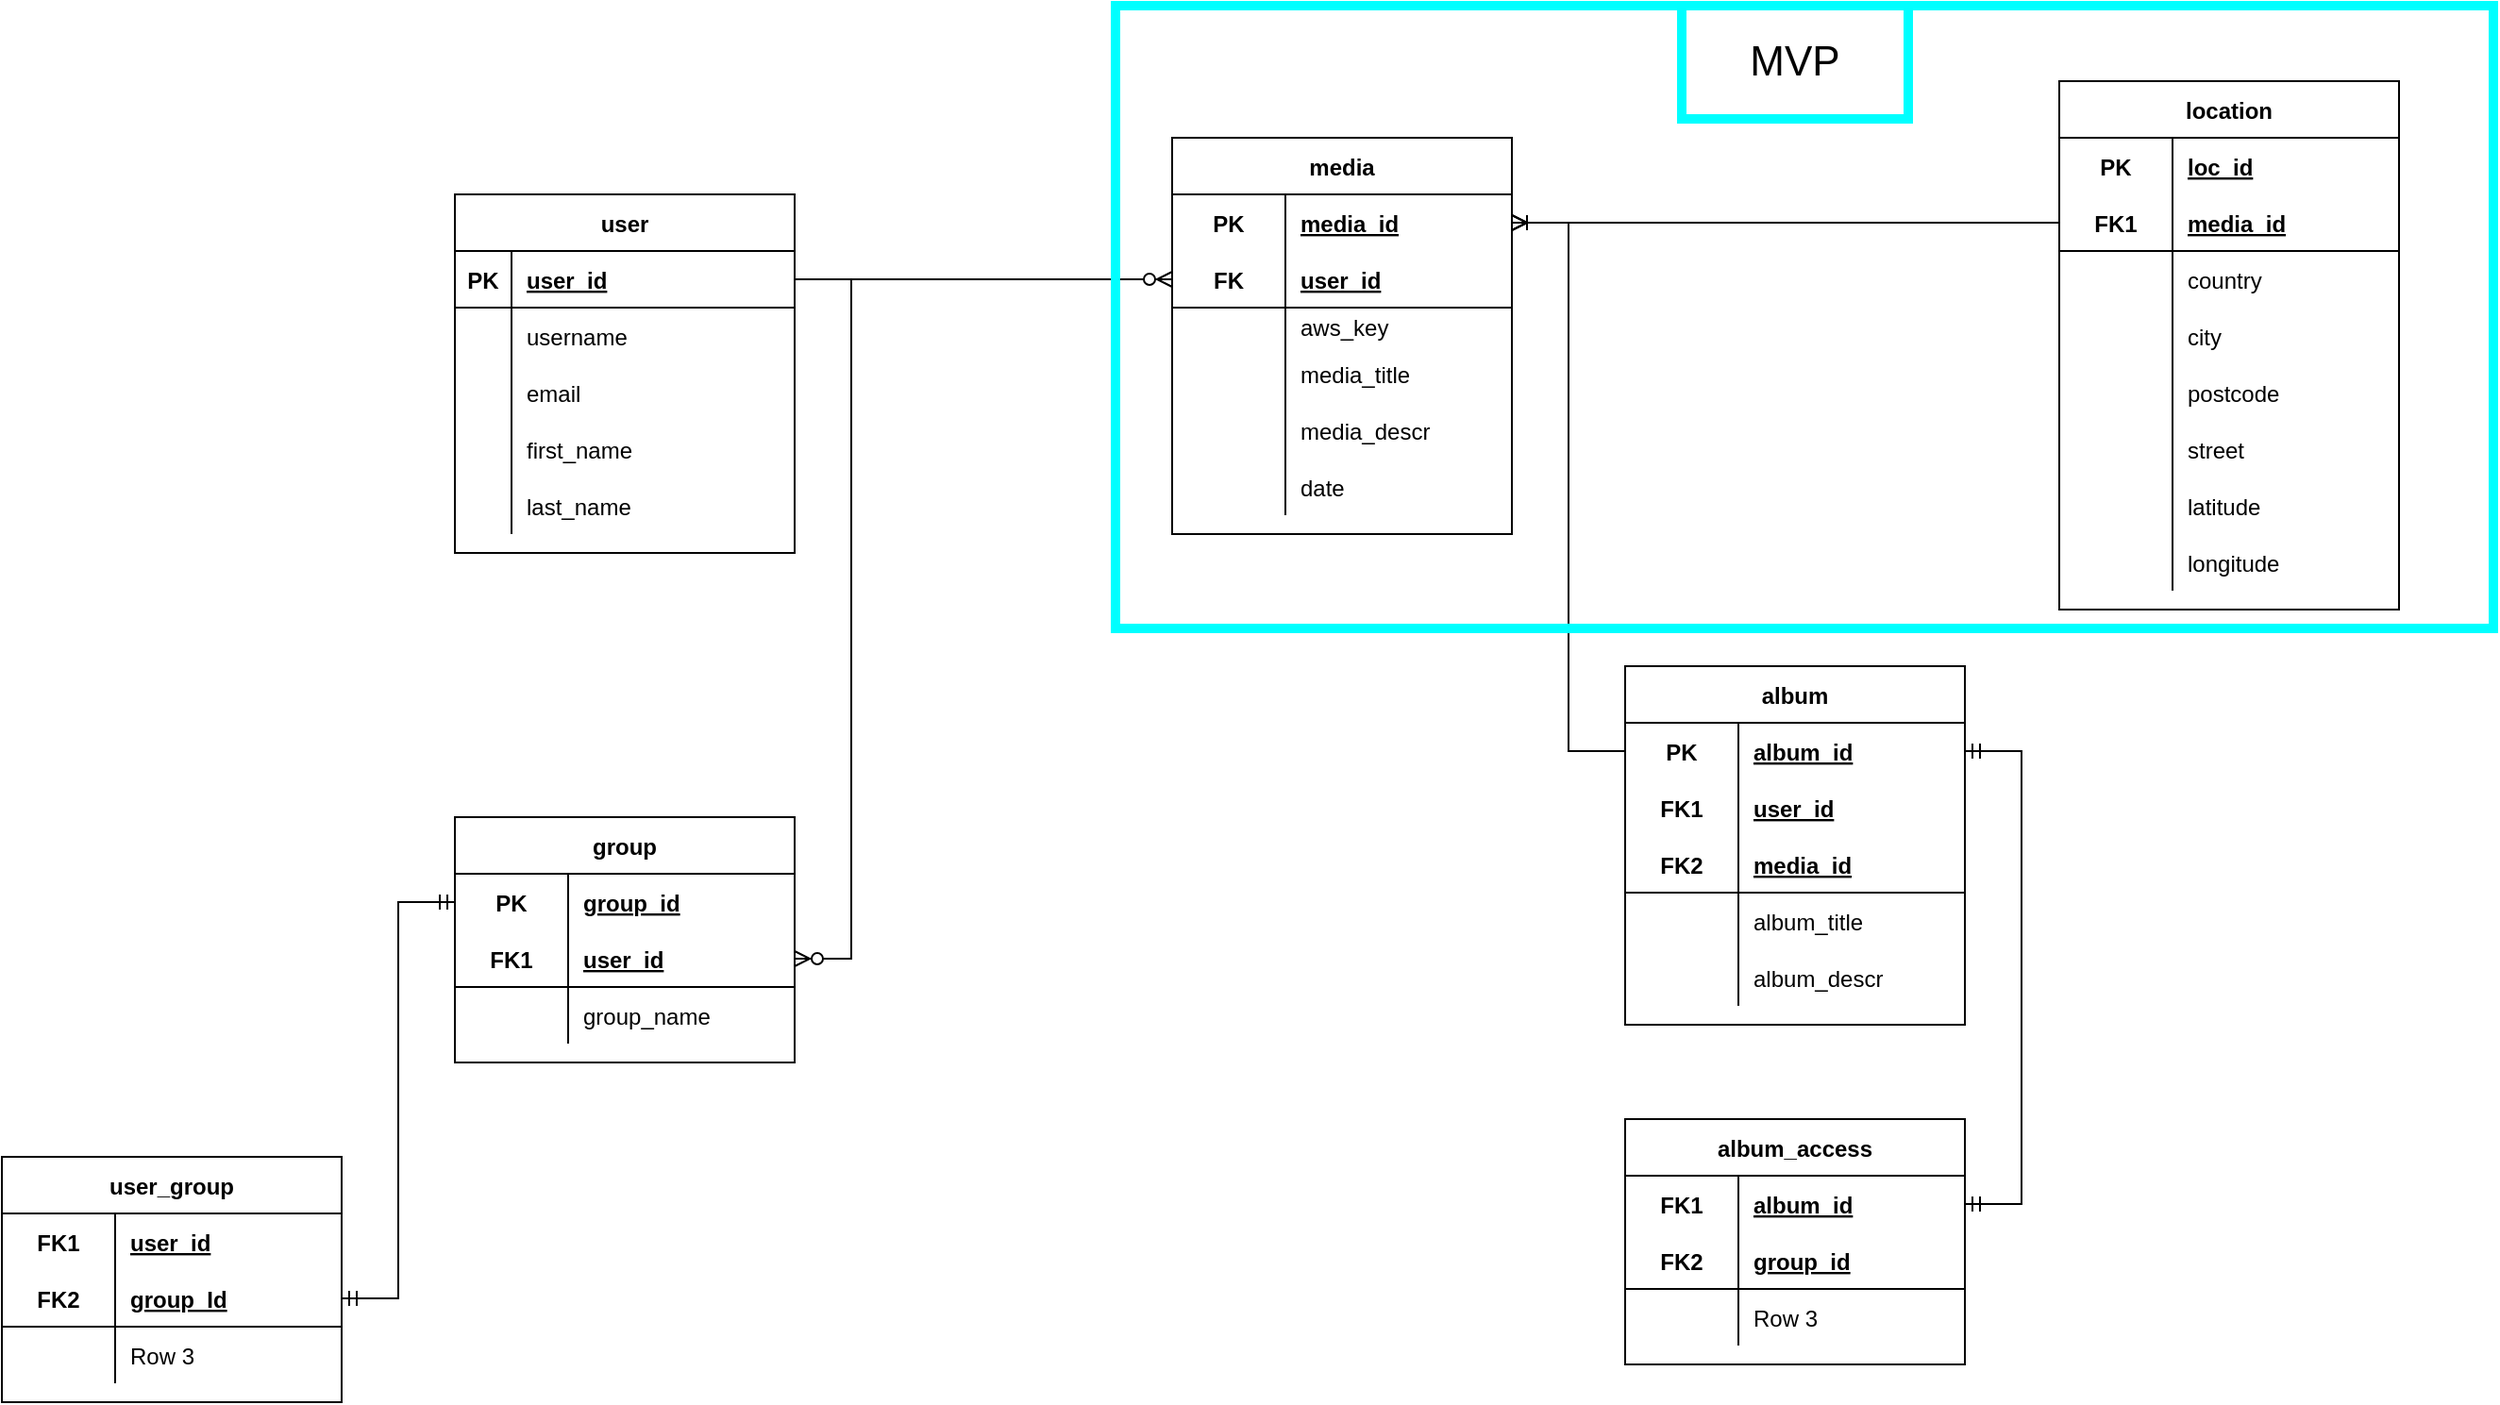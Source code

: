 <mxfile pages="2">
    <diagram id="R2lEEEUBdFMjLlhIrx00" name="db_play">
        <mxGraphModel dx="1824" dy="1969" grid="1" gridSize="10" guides="1" tooltips="1" connect="1" arrows="1" fold="1" page="1" pageScale="1" pageWidth="827" pageHeight="1169" math="0" shadow="0" extFonts="Permanent Marker^https://fonts.googleapis.com/css?family=Permanent+Marker">
            <root>
                <mxCell id="0"/>
                <mxCell id="1" parent="0"/>
                <mxCell id="kRB-XpmWuiOACWMT-tYD-1" value="media" style="shape=table;startSize=30;container=1;collapsible=1;childLayout=tableLayout;fixedRows=1;rowLines=0;fontStyle=1;align=center;resizeLast=1;" parent="1" vertex="1">
                    <mxGeometry x="360" y="40" width="180" height="210" as="geometry"/>
                </mxCell>
                <mxCell id="kRB-XpmWuiOACWMT-tYD-2" value="" style="shape=tableRow;horizontal=0;startSize=0;swimlaneHead=0;swimlaneBody=0;fillColor=none;collapsible=0;dropTarget=0;points=[[0,0.5],[1,0.5]];portConstraint=eastwest;top=0;left=0;right=0;bottom=0;" parent="kRB-XpmWuiOACWMT-tYD-1" vertex="1">
                    <mxGeometry y="30" width="180" height="30" as="geometry"/>
                </mxCell>
                <mxCell id="kRB-XpmWuiOACWMT-tYD-3" value="PK" style="shape=partialRectangle;connectable=0;fillColor=none;top=0;left=0;bottom=0;right=0;fontStyle=1;overflow=hidden;" parent="kRB-XpmWuiOACWMT-tYD-2" vertex="1">
                    <mxGeometry width="60" height="30" as="geometry">
                        <mxRectangle width="60" height="30" as="alternateBounds"/>
                    </mxGeometry>
                </mxCell>
                <mxCell id="kRB-XpmWuiOACWMT-tYD-4" value="media_id" style="shape=partialRectangle;connectable=0;fillColor=none;top=0;left=0;bottom=0;right=0;align=left;spacingLeft=6;fontStyle=5;overflow=hidden;" parent="kRB-XpmWuiOACWMT-tYD-2" vertex="1">
                    <mxGeometry x="60" width="120" height="30" as="geometry">
                        <mxRectangle width="120" height="30" as="alternateBounds"/>
                    </mxGeometry>
                </mxCell>
                <mxCell id="kRB-XpmWuiOACWMT-tYD-5" value="" style="shape=tableRow;horizontal=0;startSize=0;swimlaneHead=0;swimlaneBody=0;fillColor=none;collapsible=0;dropTarget=0;points=[[0,0.5],[1,0.5]];portConstraint=eastwest;top=0;left=0;right=0;bottom=1;" parent="kRB-XpmWuiOACWMT-tYD-1" vertex="1">
                    <mxGeometry y="60" width="180" height="30" as="geometry"/>
                </mxCell>
                <mxCell id="kRB-XpmWuiOACWMT-tYD-6" value="FK" style="shape=partialRectangle;connectable=0;fillColor=none;top=0;left=0;bottom=0;right=0;fontStyle=1;overflow=hidden;" parent="kRB-XpmWuiOACWMT-tYD-5" vertex="1">
                    <mxGeometry width="60" height="30" as="geometry">
                        <mxRectangle width="60" height="30" as="alternateBounds"/>
                    </mxGeometry>
                </mxCell>
                <mxCell id="kRB-XpmWuiOACWMT-tYD-7" value="user_id" style="shape=partialRectangle;connectable=0;fillColor=none;top=0;left=0;bottom=0;right=0;align=left;spacingLeft=6;fontStyle=5;overflow=hidden;" parent="kRB-XpmWuiOACWMT-tYD-5" vertex="1">
                    <mxGeometry x="60" width="120" height="30" as="geometry">
                        <mxRectangle width="120" height="30" as="alternateBounds"/>
                    </mxGeometry>
                </mxCell>
                <mxCell id="kRB-XpmWuiOACWMT-tYD-8" value="" style="shape=tableRow;horizontal=0;startSize=0;swimlaneHead=0;swimlaneBody=0;fillColor=none;collapsible=0;dropTarget=0;points=[[0,0.5],[1,0.5]];portConstraint=eastwest;top=0;left=0;right=0;bottom=0;" parent="kRB-XpmWuiOACWMT-tYD-1" vertex="1">
                    <mxGeometry y="90" width="180" height="20" as="geometry"/>
                </mxCell>
                <mxCell id="kRB-XpmWuiOACWMT-tYD-9" value="" style="shape=partialRectangle;connectable=0;fillColor=none;top=0;left=0;bottom=0;right=0;editable=1;overflow=hidden;" parent="kRB-XpmWuiOACWMT-tYD-8" vertex="1">
                    <mxGeometry width="60" height="20" as="geometry">
                        <mxRectangle width="60" height="20" as="alternateBounds"/>
                    </mxGeometry>
                </mxCell>
                <mxCell id="kRB-XpmWuiOACWMT-tYD-10" value="aws_key" style="shape=partialRectangle;connectable=0;fillColor=none;top=0;left=0;bottom=0;right=0;align=left;spacingLeft=6;overflow=hidden;" parent="kRB-XpmWuiOACWMT-tYD-8" vertex="1">
                    <mxGeometry x="60" width="120" height="20" as="geometry">
                        <mxRectangle width="120" height="20" as="alternateBounds"/>
                    </mxGeometry>
                </mxCell>
                <mxCell id="kRB-XpmWuiOACWMT-tYD-11" value="" style="shape=tableRow;horizontal=0;startSize=0;swimlaneHead=0;swimlaneBody=0;fillColor=none;collapsible=0;dropTarget=0;points=[[0,0.5],[1,0.5]];portConstraint=eastwest;top=0;left=0;right=0;bottom=0;" parent="kRB-XpmWuiOACWMT-tYD-1" vertex="1">
                    <mxGeometry y="110" width="180" height="30" as="geometry"/>
                </mxCell>
                <mxCell id="kRB-XpmWuiOACWMT-tYD-12" value="" style="shape=partialRectangle;connectable=0;fillColor=none;top=0;left=0;bottom=0;right=0;editable=1;overflow=hidden;" parent="kRB-XpmWuiOACWMT-tYD-11" vertex="1">
                    <mxGeometry width="60" height="30" as="geometry">
                        <mxRectangle width="60" height="30" as="alternateBounds"/>
                    </mxGeometry>
                </mxCell>
                <mxCell id="kRB-XpmWuiOACWMT-tYD-13" value="media_title" style="shape=partialRectangle;connectable=0;fillColor=none;top=0;left=0;bottom=0;right=0;align=left;spacingLeft=6;overflow=hidden;" parent="kRB-XpmWuiOACWMT-tYD-11" vertex="1">
                    <mxGeometry x="60" width="120" height="30" as="geometry">
                        <mxRectangle width="120" height="30" as="alternateBounds"/>
                    </mxGeometry>
                </mxCell>
                <mxCell id="kRB-XpmWuiOACWMT-tYD-40" value="" style="shape=tableRow;horizontal=0;startSize=0;swimlaneHead=0;swimlaneBody=0;fillColor=none;collapsible=0;dropTarget=0;points=[[0,0.5],[1,0.5]];portConstraint=eastwest;top=0;left=0;right=0;bottom=0;" parent="kRB-XpmWuiOACWMT-tYD-1" vertex="1">
                    <mxGeometry y="140" width="180" height="30" as="geometry"/>
                </mxCell>
                <mxCell id="kRB-XpmWuiOACWMT-tYD-41" value="" style="shape=partialRectangle;connectable=0;fillColor=none;top=0;left=0;bottom=0;right=0;editable=1;overflow=hidden;" parent="kRB-XpmWuiOACWMT-tYD-40" vertex="1">
                    <mxGeometry width="60" height="30" as="geometry">
                        <mxRectangle width="60" height="30" as="alternateBounds"/>
                    </mxGeometry>
                </mxCell>
                <mxCell id="kRB-XpmWuiOACWMT-tYD-42" value="media_descr" style="shape=partialRectangle;connectable=0;fillColor=none;top=0;left=0;bottom=0;right=0;align=left;spacingLeft=6;overflow=hidden;" parent="kRB-XpmWuiOACWMT-tYD-40" vertex="1">
                    <mxGeometry x="60" width="120" height="30" as="geometry">
                        <mxRectangle width="120" height="30" as="alternateBounds"/>
                    </mxGeometry>
                </mxCell>
                <mxCell id="kRB-XpmWuiOACWMT-tYD-43" value="" style="shape=tableRow;horizontal=0;startSize=0;swimlaneHead=0;swimlaneBody=0;fillColor=none;collapsible=0;dropTarget=0;points=[[0,0.5],[1,0.5]];portConstraint=eastwest;top=0;left=0;right=0;bottom=0;" parent="kRB-XpmWuiOACWMT-tYD-1" vertex="1">
                    <mxGeometry y="170" width="180" height="30" as="geometry"/>
                </mxCell>
                <mxCell id="kRB-XpmWuiOACWMT-tYD-44" value="" style="shape=partialRectangle;connectable=0;fillColor=none;top=0;left=0;bottom=0;right=0;editable=1;overflow=hidden;" parent="kRB-XpmWuiOACWMT-tYD-43" vertex="1">
                    <mxGeometry width="60" height="30" as="geometry">
                        <mxRectangle width="60" height="30" as="alternateBounds"/>
                    </mxGeometry>
                </mxCell>
                <mxCell id="kRB-XpmWuiOACWMT-tYD-45" value="date" style="shape=partialRectangle;connectable=0;fillColor=none;top=0;left=0;bottom=0;right=0;align=left;spacingLeft=6;overflow=hidden;" parent="kRB-XpmWuiOACWMT-tYD-43" vertex="1">
                    <mxGeometry x="60" width="120" height="30" as="geometry">
                        <mxRectangle width="120" height="30" as="alternateBounds"/>
                    </mxGeometry>
                </mxCell>
                <mxCell id="kRB-XpmWuiOACWMT-tYD-14" value="user" style="shape=table;startSize=30;container=1;collapsible=1;childLayout=tableLayout;fixedRows=1;rowLines=0;fontStyle=1;align=center;resizeLast=1;" parent="1" vertex="1">
                    <mxGeometry x="-20" y="70" width="180" height="190" as="geometry"/>
                </mxCell>
                <mxCell id="kRB-XpmWuiOACWMT-tYD-15" value="" style="shape=tableRow;horizontal=0;startSize=0;swimlaneHead=0;swimlaneBody=0;fillColor=none;collapsible=0;dropTarget=0;points=[[0,0.5],[1,0.5]];portConstraint=eastwest;top=0;left=0;right=0;bottom=1;" parent="kRB-XpmWuiOACWMT-tYD-14" vertex="1">
                    <mxGeometry y="30" width="180" height="30" as="geometry"/>
                </mxCell>
                <mxCell id="kRB-XpmWuiOACWMT-tYD-16" value="PK" style="shape=partialRectangle;connectable=0;fillColor=none;top=0;left=0;bottom=0;right=0;fontStyle=1;overflow=hidden;" parent="kRB-XpmWuiOACWMT-tYD-15" vertex="1">
                    <mxGeometry width="30" height="30" as="geometry">
                        <mxRectangle width="30" height="30" as="alternateBounds"/>
                    </mxGeometry>
                </mxCell>
                <mxCell id="kRB-XpmWuiOACWMT-tYD-17" value="user_id" style="shape=partialRectangle;connectable=0;fillColor=none;top=0;left=0;bottom=0;right=0;align=left;spacingLeft=6;fontStyle=5;overflow=hidden;" parent="kRB-XpmWuiOACWMT-tYD-15" vertex="1">
                    <mxGeometry x="30" width="150" height="30" as="geometry">
                        <mxRectangle width="150" height="30" as="alternateBounds"/>
                    </mxGeometry>
                </mxCell>
                <mxCell id="kRB-XpmWuiOACWMT-tYD-18" value="" style="shape=tableRow;horizontal=0;startSize=0;swimlaneHead=0;swimlaneBody=0;fillColor=none;collapsible=0;dropTarget=0;points=[[0,0.5],[1,0.5]];portConstraint=eastwest;top=0;left=0;right=0;bottom=0;" parent="kRB-XpmWuiOACWMT-tYD-14" vertex="1">
                    <mxGeometry y="60" width="180" height="30" as="geometry"/>
                </mxCell>
                <mxCell id="kRB-XpmWuiOACWMT-tYD-19" value="" style="shape=partialRectangle;connectable=0;fillColor=none;top=0;left=0;bottom=0;right=0;editable=1;overflow=hidden;" parent="kRB-XpmWuiOACWMT-tYD-18" vertex="1">
                    <mxGeometry width="30" height="30" as="geometry">
                        <mxRectangle width="30" height="30" as="alternateBounds"/>
                    </mxGeometry>
                </mxCell>
                <mxCell id="kRB-XpmWuiOACWMT-tYD-20" value="username" style="shape=partialRectangle;connectable=0;fillColor=none;top=0;left=0;bottom=0;right=0;align=left;spacingLeft=6;overflow=hidden;" parent="kRB-XpmWuiOACWMT-tYD-18" vertex="1">
                    <mxGeometry x="30" width="150" height="30" as="geometry">
                        <mxRectangle width="150" height="30" as="alternateBounds"/>
                    </mxGeometry>
                </mxCell>
                <mxCell id="OPxNnYS5oV9gED7ZyOYc-8" value="" style="shape=tableRow;horizontal=0;startSize=0;swimlaneHead=0;swimlaneBody=0;fillColor=none;collapsible=0;dropTarget=0;points=[[0,0.5],[1,0.5]];portConstraint=eastwest;top=0;left=0;right=0;bottom=0;" parent="kRB-XpmWuiOACWMT-tYD-14" vertex="1">
                    <mxGeometry y="90" width="180" height="30" as="geometry"/>
                </mxCell>
                <mxCell id="OPxNnYS5oV9gED7ZyOYc-9" value="" style="shape=partialRectangle;connectable=0;fillColor=none;top=0;left=0;bottom=0;right=0;editable=1;overflow=hidden;" parent="OPxNnYS5oV9gED7ZyOYc-8" vertex="1">
                    <mxGeometry width="30" height="30" as="geometry">
                        <mxRectangle width="30" height="30" as="alternateBounds"/>
                    </mxGeometry>
                </mxCell>
                <mxCell id="OPxNnYS5oV9gED7ZyOYc-10" value="email" style="shape=partialRectangle;connectable=0;fillColor=none;top=0;left=0;bottom=0;right=0;align=left;spacingLeft=6;overflow=hidden;" parent="OPxNnYS5oV9gED7ZyOYc-8" vertex="1">
                    <mxGeometry x="30" width="150" height="30" as="geometry">
                        <mxRectangle width="150" height="30" as="alternateBounds"/>
                    </mxGeometry>
                </mxCell>
                <mxCell id="OPxNnYS5oV9gED7ZyOYc-11" value="" style="shape=tableRow;horizontal=0;startSize=0;swimlaneHead=0;swimlaneBody=0;fillColor=none;collapsible=0;dropTarget=0;points=[[0,0.5],[1,0.5]];portConstraint=eastwest;top=0;left=0;right=0;bottom=0;" parent="kRB-XpmWuiOACWMT-tYD-14" vertex="1">
                    <mxGeometry y="120" width="180" height="30" as="geometry"/>
                </mxCell>
                <mxCell id="OPxNnYS5oV9gED7ZyOYc-12" value="" style="shape=partialRectangle;connectable=0;fillColor=none;top=0;left=0;bottom=0;right=0;editable=1;overflow=hidden;" parent="OPxNnYS5oV9gED7ZyOYc-11" vertex="1">
                    <mxGeometry width="30" height="30" as="geometry">
                        <mxRectangle width="30" height="30" as="alternateBounds"/>
                    </mxGeometry>
                </mxCell>
                <mxCell id="OPxNnYS5oV9gED7ZyOYc-13" value="first_name" style="shape=partialRectangle;connectable=0;fillColor=none;top=0;left=0;bottom=0;right=0;align=left;spacingLeft=6;overflow=hidden;" parent="OPxNnYS5oV9gED7ZyOYc-11" vertex="1">
                    <mxGeometry x="30" width="150" height="30" as="geometry">
                        <mxRectangle width="150" height="30" as="alternateBounds"/>
                    </mxGeometry>
                </mxCell>
                <mxCell id="OPxNnYS5oV9gED7ZyOYc-14" value="" style="shape=tableRow;horizontal=0;startSize=0;swimlaneHead=0;swimlaneBody=0;fillColor=none;collapsible=0;dropTarget=0;points=[[0,0.5],[1,0.5]];portConstraint=eastwest;top=0;left=0;right=0;bottom=0;" parent="kRB-XpmWuiOACWMT-tYD-14" vertex="1">
                    <mxGeometry y="150" width="180" height="30" as="geometry"/>
                </mxCell>
                <mxCell id="OPxNnYS5oV9gED7ZyOYc-15" value="" style="shape=partialRectangle;connectable=0;fillColor=none;top=0;left=0;bottom=0;right=0;editable=1;overflow=hidden;" parent="OPxNnYS5oV9gED7ZyOYc-14" vertex="1">
                    <mxGeometry width="30" height="30" as="geometry">
                        <mxRectangle width="30" height="30" as="alternateBounds"/>
                    </mxGeometry>
                </mxCell>
                <mxCell id="OPxNnYS5oV9gED7ZyOYc-16" value="last_name" style="shape=partialRectangle;connectable=0;fillColor=none;top=0;left=0;bottom=0;right=0;align=left;spacingLeft=6;overflow=hidden;" parent="OPxNnYS5oV9gED7ZyOYc-14" vertex="1">
                    <mxGeometry x="30" width="150" height="30" as="geometry">
                        <mxRectangle width="150" height="30" as="alternateBounds"/>
                    </mxGeometry>
                </mxCell>
                <mxCell id="kRB-XpmWuiOACWMT-tYD-46" value="group" style="shape=table;startSize=30;container=1;collapsible=1;childLayout=tableLayout;fixedRows=1;rowLines=0;fontStyle=1;align=center;resizeLast=1;" parent="1" vertex="1">
                    <mxGeometry x="-20" y="400" width="180" height="130" as="geometry">
                        <mxRectangle x="-20" y="400" width="70" height="30" as="alternateBounds"/>
                    </mxGeometry>
                </mxCell>
                <mxCell id="kRB-XpmWuiOACWMT-tYD-47" value="" style="shape=tableRow;horizontal=0;startSize=0;swimlaneHead=0;swimlaneBody=0;fillColor=none;collapsible=0;dropTarget=0;points=[[0,0.5],[1,0.5]];portConstraint=eastwest;top=0;left=0;right=0;bottom=0;" parent="kRB-XpmWuiOACWMT-tYD-46" vertex="1">
                    <mxGeometry y="30" width="180" height="30" as="geometry"/>
                </mxCell>
                <mxCell id="kRB-XpmWuiOACWMT-tYD-48" value="PK" style="shape=partialRectangle;connectable=0;fillColor=none;top=0;left=0;bottom=0;right=0;fontStyle=1;overflow=hidden;" parent="kRB-XpmWuiOACWMT-tYD-47" vertex="1">
                    <mxGeometry width="60" height="30" as="geometry">
                        <mxRectangle width="60" height="30" as="alternateBounds"/>
                    </mxGeometry>
                </mxCell>
                <mxCell id="kRB-XpmWuiOACWMT-tYD-49" value="group_id" style="shape=partialRectangle;connectable=0;fillColor=none;top=0;left=0;bottom=0;right=0;align=left;spacingLeft=6;fontStyle=5;overflow=hidden;" parent="kRB-XpmWuiOACWMT-tYD-47" vertex="1">
                    <mxGeometry x="60" width="120" height="30" as="geometry">
                        <mxRectangle width="120" height="30" as="alternateBounds"/>
                    </mxGeometry>
                </mxCell>
                <mxCell id="kRB-XpmWuiOACWMT-tYD-50" value="" style="shape=tableRow;horizontal=0;startSize=0;swimlaneHead=0;swimlaneBody=0;fillColor=none;collapsible=0;dropTarget=0;points=[[0,0.5],[1,0.5]];portConstraint=eastwest;top=0;left=0;right=0;bottom=1;" parent="kRB-XpmWuiOACWMT-tYD-46" vertex="1">
                    <mxGeometry y="60" width="180" height="30" as="geometry"/>
                </mxCell>
                <mxCell id="kRB-XpmWuiOACWMT-tYD-51" value="FK1" style="shape=partialRectangle;connectable=0;fillColor=none;top=0;left=0;bottom=0;right=0;fontStyle=1;overflow=hidden;" parent="kRB-XpmWuiOACWMT-tYD-50" vertex="1">
                    <mxGeometry width="60" height="30" as="geometry">
                        <mxRectangle width="60" height="30" as="alternateBounds"/>
                    </mxGeometry>
                </mxCell>
                <mxCell id="kRB-XpmWuiOACWMT-tYD-52" value="user_id" style="shape=partialRectangle;connectable=0;fillColor=none;top=0;left=0;bottom=0;right=0;align=left;spacingLeft=6;fontStyle=5;overflow=hidden;" parent="kRB-XpmWuiOACWMT-tYD-50" vertex="1">
                    <mxGeometry x="60" width="120" height="30" as="geometry">
                        <mxRectangle width="120" height="30" as="alternateBounds"/>
                    </mxGeometry>
                </mxCell>
                <mxCell id="kRB-XpmWuiOACWMT-tYD-53" value="" style="shape=tableRow;horizontal=0;startSize=0;swimlaneHead=0;swimlaneBody=0;fillColor=none;collapsible=0;dropTarget=0;points=[[0,0.5],[1,0.5]];portConstraint=eastwest;top=0;left=0;right=0;bottom=0;" parent="kRB-XpmWuiOACWMT-tYD-46" vertex="1">
                    <mxGeometry y="90" width="180" height="30" as="geometry"/>
                </mxCell>
                <mxCell id="kRB-XpmWuiOACWMT-tYD-54" value="" style="shape=partialRectangle;connectable=0;fillColor=none;top=0;left=0;bottom=0;right=0;editable=1;overflow=hidden;" parent="kRB-XpmWuiOACWMT-tYD-53" vertex="1">
                    <mxGeometry width="60" height="30" as="geometry">
                        <mxRectangle width="60" height="30" as="alternateBounds"/>
                    </mxGeometry>
                </mxCell>
                <mxCell id="kRB-XpmWuiOACWMT-tYD-55" value="group_name" style="shape=partialRectangle;connectable=0;fillColor=none;top=0;left=0;bottom=0;right=0;align=left;spacingLeft=6;overflow=hidden;" parent="kRB-XpmWuiOACWMT-tYD-53" vertex="1">
                    <mxGeometry x="60" width="120" height="30" as="geometry">
                        <mxRectangle width="120" height="30" as="alternateBounds"/>
                    </mxGeometry>
                </mxCell>
                <mxCell id="kRB-XpmWuiOACWMT-tYD-59" value="user_group" style="shape=table;startSize=30;container=1;collapsible=1;childLayout=tableLayout;fixedRows=1;rowLines=0;fontStyle=1;align=center;resizeLast=1;" parent="1" vertex="1">
                    <mxGeometry x="-260" y="580" width="180" height="130" as="geometry"/>
                </mxCell>
                <mxCell id="kRB-XpmWuiOACWMT-tYD-60" value="" style="shape=tableRow;horizontal=0;startSize=0;swimlaneHead=0;swimlaneBody=0;fillColor=none;collapsible=0;dropTarget=0;points=[[0,0.5],[1,0.5]];portConstraint=eastwest;top=0;left=0;right=0;bottom=0;" parent="kRB-XpmWuiOACWMT-tYD-59" vertex="1">
                    <mxGeometry y="30" width="180" height="30" as="geometry"/>
                </mxCell>
                <mxCell id="kRB-XpmWuiOACWMT-tYD-61" value="FK1" style="shape=partialRectangle;connectable=0;fillColor=none;top=0;left=0;bottom=0;right=0;fontStyle=1;overflow=hidden;" parent="kRB-XpmWuiOACWMT-tYD-60" vertex="1">
                    <mxGeometry width="60" height="30" as="geometry">
                        <mxRectangle width="60" height="30" as="alternateBounds"/>
                    </mxGeometry>
                </mxCell>
                <mxCell id="kRB-XpmWuiOACWMT-tYD-62" value="user_id" style="shape=partialRectangle;connectable=0;fillColor=none;top=0;left=0;bottom=0;right=0;align=left;spacingLeft=6;fontStyle=5;overflow=hidden;" parent="kRB-XpmWuiOACWMT-tYD-60" vertex="1">
                    <mxGeometry x="60" width="120" height="30" as="geometry">
                        <mxRectangle width="120" height="30" as="alternateBounds"/>
                    </mxGeometry>
                </mxCell>
                <mxCell id="kRB-XpmWuiOACWMT-tYD-63" value="" style="shape=tableRow;horizontal=0;startSize=0;swimlaneHead=0;swimlaneBody=0;fillColor=none;collapsible=0;dropTarget=0;points=[[0,0.5],[1,0.5]];portConstraint=eastwest;top=0;left=0;right=0;bottom=1;" parent="kRB-XpmWuiOACWMT-tYD-59" vertex="1">
                    <mxGeometry y="60" width="180" height="30" as="geometry"/>
                </mxCell>
                <mxCell id="kRB-XpmWuiOACWMT-tYD-64" value="FK2" style="shape=partialRectangle;connectable=0;fillColor=none;top=0;left=0;bottom=0;right=0;fontStyle=1;overflow=hidden;" parent="kRB-XpmWuiOACWMT-tYD-63" vertex="1">
                    <mxGeometry width="60" height="30" as="geometry">
                        <mxRectangle width="60" height="30" as="alternateBounds"/>
                    </mxGeometry>
                </mxCell>
                <mxCell id="kRB-XpmWuiOACWMT-tYD-65" value="group_Id" style="shape=partialRectangle;connectable=0;fillColor=none;top=0;left=0;bottom=0;right=0;align=left;spacingLeft=6;fontStyle=5;overflow=hidden;" parent="kRB-XpmWuiOACWMT-tYD-63" vertex="1">
                    <mxGeometry x="60" width="120" height="30" as="geometry">
                        <mxRectangle width="120" height="30" as="alternateBounds"/>
                    </mxGeometry>
                </mxCell>
                <mxCell id="kRB-XpmWuiOACWMT-tYD-66" value="" style="shape=tableRow;horizontal=0;startSize=0;swimlaneHead=0;swimlaneBody=0;fillColor=none;collapsible=0;dropTarget=0;points=[[0,0.5],[1,0.5]];portConstraint=eastwest;top=0;left=0;right=0;bottom=0;" parent="kRB-XpmWuiOACWMT-tYD-59" vertex="1">
                    <mxGeometry y="90" width="180" height="30" as="geometry"/>
                </mxCell>
                <mxCell id="kRB-XpmWuiOACWMT-tYD-67" value="" style="shape=partialRectangle;connectable=0;fillColor=none;top=0;left=0;bottom=0;right=0;editable=1;overflow=hidden;" parent="kRB-XpmWuiOACWMT-tYD-66" vertex="1">
                    <mxGeometry width="60" height="30" as="geometry">
                        <mxRectangle width="60" height="30" as="alternateBounds"/>
                    </mxGeometry>
                </mxCell>
                <mxCell id="kRB-XpmWuiOACWMT-tYD-68" value="Row 3" style="shape=partialRectangle;connectable=0;fillColor=none;top=0;left=0;bottom=0;right=0;align=left;spacingLeft=6;overflow=hidden;" parent="kRB-XpmWuiOACWMT-tYD-66" vertex="1">
                    <mxGeometry x="60" width="120" height="30" as="geometry">
                        <mxRectangle width="120" height="30" as="alternateBounds"/>
                    </mxGeometry>
                </mxCell>
                <mxCell id="kRB-XpmWuiOACWMT-tYD-72" value="album" style="shape=table;startSize=30;container=1;collapsible=1;childLayout=tableLayout;fixedRows=1;rowLines=0;fontStyle=1;align=center;resizeLast=1;" parent="1" vertex="1">
                    <mxGeometry x="600" y="320" width="180" height="190" as="geometry"/>
                </mxCell>
                <mxCell id="kRB-XpmWuiOACWMT-tYD-73" value="" style="shape=tableRow;horizontal=0;startSize=0;swimlaneHead=0;swimlaneBody=0;fillColor=none;collapsible=0;dropTarget=0;points=[[0,0.5],[1,0.5]];portConstraint=eastwest;top=0;left=0;right=0;bottom=0;" parent="kRB-XpmWuiOACWMT-tYD-72" vertex="1">
                    <mxGeometry y="30" width="180" height="30" as="geometry"/>
                </mxCell>
                <mxCell id="kRB-XpmWuiOACWMT-tYD-74" value="PK" style="shape=partialRectangle;connectable=0;fillColor=none;top=0;left=0;bottom=0;right=0;fontStyle=1;overflow=hidden;" parent="kRB-XpmWuiOACWMT-tYD-73" vertex="1">
                    <mxGeometry width="60" height="30" as="geometry">
                        <mxRectangle width="60" height="30" as="alternateBounds"/>
                    </mxGeometry>
                </mxCell>
                <mxCell id="kRB-XpmWuiOACWMT-tYD-75" value="album_id" style="shape=partialRectangle;connectable=0;fillColor=none;top=0;left=0;bottom=0;right=0;align=left;spacingLeft=6;fontStyle=5;overflow=hidden;" parent="kRB-XpmWuiOACWMT-tYD-73" vertex="1">
                    <mxGeometry x="60" width="120" height="30" as="geometry">
                        <mxRectangle width="120" height="30" as="alternateBounds"/>
                    </mxGeometry>
                </mxCell>
                <mxCell id="OPxNnYS5oV9gED7ZyOYc-20" value="" style="shape=tableRow;horizontal=0;startSize=0;swimlaneHead=0;swimlaneBody=0;fillColor=none;collapsible=0;dropTarget=0;points=[[0,0.5],[1,0.5]];portConstraint=eastwest;top=0;left=0;right=0;bottom=0;" parent="kRB-XpmWuiOACWMT-tYD-72" vertex="1">
                    <mxGeometry y="60" width="180" height="30" as="geometry"/>
                </mxCell>
                <mxCell id="OPxNnYS5oV9gED7ZyOYc-21" value="FK1" style="shape=partialRectangle;connectable=0;fillColor=none;top=0;left=0;bottom=0;right=0;fontStyle=1;overflow=hidden;" parent="OPxNnYS5oV9gED7ZyOYc-20" vertex="1">
                    <mxGeometry width="60" height="30" as="geometry">
                        <mxRectangle width="60" height="30" as="alternateBounds"/>
                    </mxGeometry>
                </mxCell>
                <mxCell id="OPxNnYS5oV9gED7ZyOYc-22" value="user_id" style="shape=partialRectangle;connectable=0;fillColor=none;top=0;left=0;bottom=0;right=0;align=left;spacingLeft=6;fontStyle=5;overflow=hidden;" parent="OPxNnYS5oV9gED7ZyOYc-20" vertex="1">
                    <mxGeometry x="60" width="120" height="30" as="geometry">
                        <mxRectangle width="120" height="30" as="alternateBounds"/>
                    </mxGeometry>
                </mxCell>
                <mxCell id="kRB-XpmWuiOACWMT-tYD-76" value="" style="shape=tableRow;horizontal=0;startSize=0;swimlaneHead=0;swimlaneBody=0;fillColor=none;collapsible=0;dropTarget=0;points=[[0,0.5],[1,0.5]];portConstraint=eastwest;top=0;left=0;right=0;bottom=1;" parent="kRB-XpmWuiOACWMT-tYD-72" vertex="1">
                    <mxGeometry y="90" width="180" height="30" as="geometry"/>
                </mxCell>
                <mxCell id="kRB-XpmWuiOACWMT-tYD-77" value="FK2" style="shape=partialRectangle;connectable=0;fillColor=none;top=0;left=0;bottom=0;right=0;fontStyle=1;overflow=hidden;" parent="kRB-XpmWuiOACWMT-tYD-76" vertex="1">
                    <mxGeometry width="60" height="30" as="geometry">
                        <mxRectangle width="60" height="30" as="alternateBounds"/>
                    </mxGeometry>
                </mxCell>
                <mxCell id="kRB-XpmWuiOACWMT-tYD-78" value="media_id" style="shape=partialRectangle;connectable=0;fillColor=none;top=0;left=0;bottom=0;right=0;align=left;spacingLeft=6;fontStyle=5;overflow=hidden;" parent="kRB-XpmWuiOACWMT-tYD-76" vertex="1">
                    <mxGeometry x="60" width="120" height="30" as="geometry">
                        <mxRectangle width="120" height="30" as="alternateBounds"/>
                    </mxGeometry>
                </mxCell>
                <mxCell id="kRB-XpmWuiOACWMT-tYD-79" value="" style="shape=tableRow;horizontal=0;startSize=0;swimlaneHead=0;swimlaneBody=0;fillColor=none;collapsible=0;dropTarget=0;points=[[0,0.5],[1,0.5]];portConstraint=eastwest;top=0;left=0;right=0;bottom=0;" parent="kRB-XpmWuiOACWMT-tYD-72" vertex="1">
                    <mxGeometry y="120" width="180" height="30" as="geometry"/>
                </mxCell>
                <mxCell id="kRB-XpmWuiOACWMT-tYD-80" value="" style="shape=partialRectangle;connectable=0;fillColor=none;top=0;left=0;bottom=0;right=0;editable=1;overflow=hidden;" parent="kRB-XpmWuiOACWMT-tYD-79" vertex="1">
                    <mxGeometry width="60" height="30" as="geometry">
                        <mxRectangle width="60" height="30" as="alternateBounds"/>
                    </mxGeometry>
                </mxCell>
                <mxCell id="kRB-XpmWuiOACWMT-tYD-81" value="album_title" style="shape=partialRectangle;connectable=0;fillColor=none;top=0;left=0;bottom=0;right=0;align=left;spacingLeft=6;overflow=hidden;" parent="kRB-XpmWuiOACWMT-tYD-79" vertex="1">
                    <mxGeometry x="60" width="120" height="30" as="geometry">
                        <mxRectangle width="120" height="30" as="alternateBounds"/>
                    </mxGeometry>
                </mxCell>
                <mxCell id="kRB-XpmWuiOACWMT-tYD-82" value="" style="shape=tableRow;horizontal=0;startSize=0;swimlaneHead=0;swimlaneBody=0;fillColor=none;collapsible=0;dropTarget=0;points=[[0,0.5],[1,0.5]];portConstraint=eastwest;top=0;left=0;right=0;bottom=0;" parent="kRB-XpmWuiOACWMT-tYD-72" vertex="1">
                    <mxGeometry y="150" width="180" height="30" as="geometry"/>
                </mxCell>
                <mxCell id="kRB-XpmWuiOACWMT-tYD-83" value="" style="shape=partialRectangle;connectable=0;fillColor=none;top=0;left=0;bottom=0;right=0;editable=1;overflow=hidden;" parent="kRB-XpmWuiOACWMT-tYD-82" vertex="1">
                    <mxGeometry width="60" height="30" as="geometry">
                        <mxRectangle width="60" height="30" as="alternateBounds"/>
                    </mxGeometry>
                </mxCell>
                <mxCell id="kRB-XpmWuiOACWMT-tYD-84" value="album_descr" style="shape=partialRectangle;connectable=0;fillColor=none;top=0;left=0;bottom=0;right=0;align=left;spacingLeft=6;overflow=hidden;" parent="kRB-XpmWuiOACWMT-tYD-82" vertex="1">
                    <mxGeometry x="60" width="120" height="30" as="geometry">
                        <mxRectangle width="120" height="30" as="alternateBounds"/>
                    </mxGeometry>
                </mxCell>
                <mxCell id="kRB-XpmWuiOACWMT-tYD-85" value="album_access" style="shape=table;startSize=30;container=1;collapsible=1;childLayout=tableLayout;fixedRows=1;rowLines=0;fontStyle=1;align=center;resizeLast=1;" parent="1" vertex="1">
                    <mxGeometry x="600" y="560" width="180" height="130" as="geometry"/>
                </mxCell>
                <mxCell id="kRB-XpmWuiOACWMT-tYD-86" value="" style="shape=tableRow;horizontal=0;startSize=0;swimlaneHead=0;swimlaneBody=0;fillColor=none;collapsible=0;dropTarget=0;points=[[0,0.5],[1,0.5]];portConstraint=eastwest;top=0;left=0;right=0;bottom=0;" parent="kRB-XpmWuiOACWMT-tYD-85" vertex="1">
                    <mxGeometry y="30" width="180" height="30" as="geometry"/>
                </mxCell>
                <mxCell id="kRB-XpmWuiOACWMT-tYD-87" value="FK1" style="shape=partialRectangle;connectable=0;fillColor=none;top=0;left=0;bottom=0;right=0;fontStyle=1;overflow=hidden;" parent="kRB-XpmWuiOACWMT-tYD-86" vertex="1">
                    <mxGeometry width="60" height="30" as="geometry">
                        <mxRectangle width="60" height="30" as="alternateBounds"/>
                    </mxGeometry>
                </mxCell>
                <mxCell id="kRB-XpmWuiOACWMT-tYD-88" value="album_id" style="shape=partialRectangle;connectable=0;fillColor=none;top=0;left=0;bottom=0;right=0;align=left;spacingLeft=6;fontStyle=5;overflow=hidden;" parent="kRB-XpmWuiOACWMT-tYD-86" vertex="1">
                    <mxGeometry x="60" width="120" height="30" as="geometry">
                        <mxRectangle width="120" height="30" as="alternateBounds"/>
                    </mxGeometry>
                </mxCell>
                <mxCell id="kRB-XpmWuiOACWMT-tYD-89" value="" style="shape=tableRow;horizontal=0;startSize=0;swimlaneHead=0;swimlaneBody=0;fillColor=none;collapsible=0;dropTarget=0;points=[[0,0.5],[1,0.5]];portConstraint=eastwest;top=0;left=0;right=0;bottom=1;" parent="kRB-XpmWuiOACWMT-tYD-85" vertex="1">
                    <mxGeometry y="60" width="180" height="30" as="geometry"/>
                </mxCell>
                <mxCell id="kRB-XpmWuiOACWMT-tYD-90" value="FK2" style="shape=partialRectangle;connectable=0;fillColor=none;top=0;left=0;bottom=0;right=0;fontStyle=1;overflow=hidden;" parent="kRB-XpmWuiOACWMT-tYD-89" vertex="1">
                    <mxGeometry width="60" height="30" as="geometry">
                        <mxRectangle width="60" height="30" as="alternateBounds"/>
                    </mxGeometry>
                </mxCell>
                <mxCell id="kRB-XpmWuiOACWMT-tYD-91" value="group_id" style="shape=partialRectangle;connectable=0;fillColor=none;top=0;left=0;bottom=0;right=0;align=left;spacingLeft=6;fontStyle=5;overflow=hidden;" parent="kRB-XpmWuiOACWMT-tYD-89" vertex="1">
                    <mxGeometry x="60" width="120" height="30" as="geometry">
                        <mxRectangle width="120" height="30" as="alternateBounds"/>
                    </mxGeometry>
                </mxCell>
                <mxCell id="kRB-XpmWuiOACWMT-tYD-92" value="" style="shape=tableRow;horizontal=0;startSize=0;swimlaneHead=0;swimlaneBody=0;fillColor=none;collapsible=0;dropTarget=0;points=[[0,0.5],[1,0.5]];portConstraint=eastwest;top=0;left=0;right=0;bottom=0;" parent="kRB-XpmWuiOACWMT-tYD-85" vertex="1">
                    <mxGeometry y="90" width="180" height="30" as="geometry"/>
                </mxCell>
                <mxCell id="kRB-XpmWuiOACWMT-tYD-93" value="" style="shape=partialRectangle;connectable=0;fillColor=none;top=0;left=0;bottom=0;right=0;editable=1;overflow=hidden;" parent="kRB-XpmWuiOACWMT-tYD-92" vertex="1">
                    <mxGeometry width="60" height="30" as="geometry">
                        <mxRectangle width="60" height="30" as="alternateBounds"/>
                    </mxGeometry>
                </mxCell>
                <mxCell id="kRB-XpmWuiOACWMT-tYD-94" value="Row 3" style="shape=partialRectangle;connectable=0;fillColor=none;top=0;left=0;bottom=0;right=0;align=left;spacingLeft=6;overflow=hidden;" parent="kRB-XpmWuiOACWMT-tYD-92" vertex="1">
                    <mxGeometry x="60" width="120" height="30" as="geometry">
                        <mxRectangle width="120" height="30" as="alternateBounds"/>
                    </mxGeometry>
                </mxCell>
                <mxCell id="kRB-XpmWuiOACWMT-tYD-114" value="" style="edgeStyle=entityRelationEdgeStyle;fontSize=12;html=1;endArrow=ERzeroToMany;endFill=1;rounded=0;exitX=1;exitY=0.5;exitDx=0;exitDy=0;entryX=0;entryY=0.5;entryDx=0;entryDy=0;" parent="1" source="kRB-XpmWuiOACWMT-tYD-15" target="kRB-XpmWuiOACWMT-tYD-5" edge="1">
                    <mxGeometry width="100" height="100" relative="1" as="geometry">
                        <mxPoint x="370" y="400" as="sourcePoint"/>
                        <mxPoint x="470" y="300" as="targetPoint"/>
                    </mxGeometry>
                </mxCell>
                <mxCell id="kRB-XpmWuiOACWMT-tYD-115" value="" style="edgeStyle=entityRelationEdgeStyle;fontSize=12;html=1;endArrow=ERoneToMany;rounded=0;exitX=0;exitY=0.5;exitDx=0;exitDy=0;entryX=1;entryY=0.5;entryDx=0;entryDy=0;" parent="1" source="kRB-XpmWuiOACWMT-tYD-73" target="kRB-XpmWuiOACWMT-tYD-2" edge="1">
                    <mxGeometry width="100" height="100" relative="1" as="geometry">
                        <mxPoint x="340" y="490" as="sourcePoint"/>
                        <mxPoint x="440" y="390" as="targetPoint"/>
                    </mxGeometry>
                </mxCell>
                <mxCell id="kRB-XpmWuiOACWMT-tYD-117" value="" style="edgeStyle=entityRelationEdgeStyle;fontSize=12;html=1;endArrow=ERzeroToMany;endFill=1;rounded=0;exitX=1;exitY=0.5;exitDx=0;exitDy=0;fillColor=#d5e8d4;strokeColor=#000000;strokeWidth=1;" parent="1" source="kRB-XpmWuiOACWMT-tYD-15" target="kRB-XpmWuiOACWMT-tYD-50" edge="1">
                    <mxGeometry width="100" height="100" relative="1" as="geometry">
                        <mxPoint x="370" y="400" as="sourcePoint"/>
                        <mxPoint x="370" y="380" as="targetPoint"/>
                    </mxGeometry>
                </mxCell>
                <mxCell id="kRB-XpmWuiOACWMT-tYD-119" value="" style="edgeStyle=entityRelationEdgeStyle;fontSize=12;html=1;endArrow=ERmandOne;startArrow=ERmandOne;rounded=0;entryX=0;entryY=0.5;entryDx=0;entryDy=0;fillColor=#d5e8d4;strokeColor=#000000;strokeWidth=1;" parent="1" source="kRB-XpmWuiOACWMT-tYD-63" target="kRB-XpmWuiOACWMT-tYD-47" edge="1">
                    <mxGeometry width="100" height="100" relative="1" as="geometry">
                        <mxPoint x="-100" y="510" as="sourcePoint"/>
                        <mxPoint x="470" y="300" as="targetPoint"/>
                    </mxGeometry>
                </mxCell>
                <mxCell id="z_Fu4Qoou9HUZPzMDjRl-1" value="" style="rounded=0;whiteSpace=wrap;html=1;strokeColor=#00FFFF;strokeWidth=5;fillColor=none;align=center;" parent="1" vertex="1">
                    <mxGeometry x="330" y="-30" width="730" height="330" as="geometry"/>
                </mxCell>
                <mxCell id="OPxNnYS5oV9gED7ZyOYc-23" value="" style="edgeStyle=entityRelationEdgeStyle;fontSize=12;html=1;endArrow=ERmandOne;startArrow=ERmandOne;rounded=0;strokeColor=#000000;strokeWidth=1;entryX=1;entryY=0.5;entryDx=0;entryDy=0;exitX=1;exitY=0.5;exitDx=0;exitDy=0;" parent="1" source="kRB-XpmWuiOACWMT-tYD-86" target="kRB-XpmWuiOACWMT-tYD-73" edge="1">
                    <mxGeometry width="100" height="100" relative="1" as="geometry">
                        <mxPoint x="290" y="400" as="sourcePoint"/>
                        <mxPoint x="390" y="300" as="targetPoint"/>
                    </mxGeometry>
                </mxCell>
                <mxCell id="fOHUwBPUlCXHFAPCibjA-1" value="location" style="shape=table;startSize=30;container=1;collapsible=1;childLayout=tableLayout;fixedRows=1;rowLines=0;fontStyle=1;align=center;resizeLast=1;" parent="1" vertex="1">
                    <mxGeometry x="830" y="10" width="180" height="280" as="geometry"/>
                </mxCell>
                <mxCell id="fOHUwBPUlCXHFAPCibjA-2" value="" style="shape=tableRow;horizontal=0;startSize=0;swimlaneHead=0;swimlaneBody=0;fillColor=none;collapsible=0;dropTarget=0;points=[[0,0.5],[1,0.5]];portConstraint=eastwest;top=0;left=0;right=0;bottom=0;" parent="fOHUwBPUlCXHFAPCibjA-1" vertex="1">
                    <mxGeometry y="30" width="180" height="30" as="geometry"/>
                </mxCell>
                <mxCell id="fOHUwBPUlCXHFAPCibjA-3" value="PK" style="shape=partialRectangle;connectable=0;fillColor=none;top=0;left=0;bottom=0;right=0;fontStyle=1;overflow=hidden;" parent="fOHUwBPUlCXHFAPCibjA-2" vertex="1">
                    <mxGeometry width="60" height="30" as="geometry">
                        <mxRectangle width="60" height="30" as="alternateBounds"/>
                    </mxGeometry>
                </mxCell>
                <mxCell id="fOHUwBPUlCXHFAPCibjA-4" value="loc_id" style="shape=partialRectangle;connectable=0;fillColor=none;top=0;left=0;bottom=0;right=0;align=left;spacingLeft=6;fontStyle=5;overflow=hidden;" parent="fOHUwBPUlCXHFAPCibjA-2" vertex="1">
                    <mxGeometry x="60" width="120" height="30" as="geometry">
                        <mxRectangle width="120" height="30" as="alternateBounds"/>
                    </mxGeometry>
                </mxCell>
                <mxCell id="fOHUwBPUlCXHFAPCibjA-5" value="" style="shape=tableRow;horizontal=0;startSize=0;swimlaneHead=0;swimlaneBody=0;fillColor=none;collapsible=0;dropTarget=0;points=[[0,0.5],[1,0.5]];portConstraint=eastwest;top=0;left=0;right=0;bottom=1;" parent="fOHUwBPUlCXHFAPCibjA-1" vertex="1">
                    <mxGeometry y="60" width="180" height="30" as="geometry"/>
                </mxCell>
                <mxCell id="fOHUwBPUlCXHFAPCibjA-6" value="FK1" style="shape=partialRectangle;connectable=0;fillColor=none;top=0;left=0;bottom=0;right=0;fontStyle=1;overflow=hidden;" parent="fOHUwBPUlCXHFAPCibjA-5" vertex="1">
                    <mxGeometry width="60" height="30" as="geometry">
                        <mxRectangle width="60" height="30" as="alternateBounds"/>
                    </mxGeometry>
                </mxCell>
                <mxCell id="fOHUwBPUlCXHFAPCibjA-7" value="media_id" style="shape=partialRectangle;connectable=0;fillColor=none;top=0;left=0;bottom=0;right=0;align=left;spacingLeft=6;fontStyle=5;overflow=hidden;" parent="fOHUwBPUlCXHFAPCibjA-5" vertex="1">
                    <mxGeometry x="60" width="120" height="30" as="geometry">
                        <mxRectangle width="120" height="30" as="alternateBounds"/>
                    </mxGeometry>
                </mxCell>
                <mxCell id="fOHUwBPUlCXHFAPCibjA-8" value="" style="shape=tableRow;horizontal=0;startSize=0;swimlaneHead=0;swimlaneBody=0;fillColor=none;collapsible=0;dropTarget=0;points=[[0,0.5],[1,0.5]];portConstraint=eastwest;top=0;left=0;right=0;bottom=0;" parent="fOHUwBPUlCXHFAPCibjA-1" vertex="1">
                    <mxGeometry y="90" width="180" height="30" as="geometry"/>
                </mxCell>
                <mxCell id="fOHUwBPUlCXHFAPCibjA-9" value="" style="shape=partialRectangle;connectable=0;fillColor=none;top=0;left=0;bottom=0;right=0;editable=1;overflow=hidden;" parent="fOHUwBPUlCXHFAPCibjA-8" vertex="1">
                    <mxGeometry width="60" height="30" as="geometry">
                        <mxRectangle width="60" height="30" as="alternateBounds"/>
                    </mxGeometry>
                </mxCell>
                <mxCell id="fOHUwBPUlCXHFAPCibjA-10" value="country" style="shape=partialRectangle;connectable=0;fillColor=none;top=0;left=0;bottom=0;right=0;align=left;spacingLeft=6;overflow=hidden;" parent="fOHUwBPUlCXHFAPCibjA-8" vertex="1">
                    <mxGeometry x="60" width="120" height="30" as="geometry">
                        <mxRectangle width="120" height="30" as="alternateBounds"/>
                    </mxGeometry>
                </mxCell>
                <mxCell id="fOHUwBPUlCXHFAPCibjA-11" value="" style="shape=tableRow;horizontal=0;startSize=0;swimlaneHead=0;swimlaneBody=0;fillColor=none;collapsible=0;dropTarget=0;points=[[0,0.5],[1,0.5]];portConstraint=eastwest;top=0;left=0;right=0;bottom=0;" parent="fOHUwBPUlCXHFAPCibjA-1" vertex="1">
                    <mxGeometry y="120" width="180" height="30" as="geometry"/>
                </mxCell>
                <mxCell id="fOHUwBPUlCXHFAPCibjA-12" value="" style="shape=partialRectangle;connectable=0;fillColor=none;top=0;left=0;bottom=0;right=0;editable=1;overflow=hidden;" parent="fOHUwBPUlCXHFAPCibjA-11" vertex="1">
                    <mxGeometry width="60" height="30" as="geometry">
                        <mxRectangle width="60" height="30" as="alternateBounds"/>
                    </mxGeometry>
                </mxCell>
                <mxCell id="fOHUwBPUlCXHFAPCibjA-13" value="city" style="shape=partialRectangle;connectable=0;fillColor=none;top=0;left=0;bottom=0;right=0;align=left;spacingLeft=6;overflow=hidden;" parent="fOHUwBPUlCXHFAPCibjA-11" vertex="1">
                    <mxGeometry x="60" width="120" height="30" as="geometry">
                        <mxRectangle width="120" height="30" as="alternateBounds"/>
                    </mxGeometry>
                </mxCell>
                <mxCell id="fOHUwBPUlCXHFAPCibjA-23" value="" style="shape=tableRow;horizontal=0;startSize=0;swimlaneHead=0;swimlaneBody=0;fillColor=none;collapsible=0;dropTarget=0;points=[[0,0.5],[1,0.5]];portConstraint=eastwest;top=0;left=0;right=0;bottom=0;" parent="fOHUwBPUlCXHFAPCibjA-1" vertex="1">
                    <mxGeometry y="150" width="180" height="30" as="geometry"/>
                </mxCell>
                <mxCell id="fOHUwBPUlCXHFAPCibjA-24" value="" style="shape=partialRectangle;connectable=0;fillColor=none;top=0;left=0;bottom=0;right=0;editable=1;overflow=hidden;" parent="fOHUwBPUlCXHFAPCibjA-23" vertex="1">
                    <mxGeometry width="60" height="30" as="geometry">
                        <mxRectangle width="60" height="30" as="alternateBounds"/>
                    </mxGeometry>
                </mxCell>
                <mxCell id="fOHUwBPUlCXHFAPCibjA-25" value="postcode" style="shape=partialRectangle;connectable=0;fillColor=none;top=0;left=0;bottom=0;right=0;align=left;spacingLeft=6;overflow=hidden;" parent="fOHUwBPUlCXHFAPCibjA-23" vertex="1">
                    <mxGeometry x="60" width="120" height="30" as="geometry">
                        <mxRectangle width="120" height="30" as="alternateBounds"/>
                    </mxGeometry>
                </mxCell>
                <mxCell id="fOHUwBPUlCXHFAPCibjA-20" value="" style="shape=tableRow;horizontal=0;startSize=0;swimlaneHead=0;swimlaneBody=0;fillColor=none;collapsible=0;dropTarget=0;points=[[0,0.5],[1,0.5]];portConstraint=eastwest;top=0;left=0;right=0;bottom=0;" parent="fOHUwBPUlCXHFAPCibjA-1" vertex="1">
                    <mxGeometry y="180" width="180" height="30" as="geometry"/>
                </mxCell>
                <mxCell id="fOHUwBPUlCXHFAPCibjA-21" value="" style="shape=partialRectangle;connectable=0;fillColor=none;top=0;left=0;bottom=0;right=0;editable=1;overflow=hidden;" parent="fOHUwBPUlCXHFAPCibjA-20" vertex="1">
                    <mxGeometry width="60" height="30" as="geometry">
                        <mxRectangle width="60" height="30" as="alternateBounds"/>
                    </mxGeometry>
                </mxCell>
                <mxCell id="fOHUwBPUlCXHFAPCibjA-22" value="street" style="shape=partialRectangle;connectable=0;fillColor=none;top=0;left=0;bottom=0;right=0;align=left;spacingLeft=6;overflow=hidden;" parent="fOHUwBPUlCXHFAPCibjA-20" vertex="1">
                    <mxGeometry x="60" width="120" height="30" as="geometry">
                        <mxRectangle width="120" height="30" as="alternateBounds"/>
                    </mxGeometry>
                </mxCell>
                <mxCell id="fOHUwBPUlCXHFAPCibjA-14" value="" style="shape=tableRow;horizontal=0;startSize=0;swimlaneHead=0;swimlaneBody=0;fillColor=none;collapsible=0;dropTarget=0;points=[[0,0.5],[1,0.5]];portConstraint=eastwest;top=0;left=0;right=0;bottom=0;" parent="fOHUwBPUlCXHFAPCibjA-1" vertex="1">
                    <mxGeometry y="210" width="180" height="30" as="geometry"/>
                </mxCell>
                <mxCell id="fOHUwBPUlCXHFAPCibjA-15" value="" style="shape=partialRectangle;connectable=0;fillColor=none;top=0;left=0;bottom=0;right=0;editable=1;overflow=hidden;" parent="fOHUwBPUlCXHFAPCibjA-14" vertex="1">
                    <mxGeometry width="60" height="30" as="geometry">
                        <mxRectangle width="60" height="30" as="alternateBounds"/>
                    </mxGeometry>
                </mxCell>
                <mxCell id="fOHUwBPUlCXHFAPCibjA-16" value="latitude" style="shape=partialRectangle;connectable=0;fillColor=none;top=0;left=0;bottom=0;right=0;align=left;spacingLeft=6;overflow=hidden;" parent="fOHUwBPUlCXHFAPCibjA-14" vertex="1">
                    <mxGeometry x="60" width="120" height="30" as="geometry">
                        <mxRectangle width="120" height="30" as="alternateBounds"/>
                    </mxGeometry>
                </mxCell>
                <mxCell id="fOHUwBPUlCXHFAPCibjA-17" value="" style="shape=tableRow;horizontal=0;startSize=0;swimlaneHead=0;swimlaneBody=0;fillColor=none;collapsible=0;dropTarget=0;points=[[0,0.5],[1,0.5]];portConstraint=eastwest;top=0;left=0;right=0;bottom=0;" parent="fOHUwBPUlCXHFAPCibjA-1" vertex="1">
                    <mxGeometry y="240" width="180" height="30" as="geometry"/>
                </mxCell>
                <mxCell id="fOHUwBPUlCXHFAPCibjA-18" value="" style="shape=partialRectangle;connectable=0;fillColor=none;top=0;left=0;bottom=0;right=0;editable=1;overflow=hidden;" parent="fOHUwBPUlCXHFAPCibjA-17" vertex="1">
                    <mxGeometry width="60" height="30" as="geometry">
                        <mxRectangle width="60" height="30" as="alternateBounds"/>
                    </mxGeometry>
                </mxCell>
                <mxCell id="fOHUwBPUlCXHFAPCibjA-19" value="longitude" style="shape=partialRectangle;connectable=0;fillColor=none;top=0;left=0;bottom=0;right=0;align=left;spacingLeft=6;overflow=hidden;" parent="fOHUwBPUlCXHFAPCibjA-17" vertex="1">
                    <mxGeometry x="60" width="120" height="30" as="geometry">
                        <mxRectangle width="120" height="30" as="alternateBounds"/>
                    </mxGeometry>
                </mxCell>
                <mxCell id="fOHUwBPUlCXHFAPCibjA-26" value="" style="edgeStyle=entityRelationEdgeStyle;fontSize=12;html=1;endArrow=ERoneToMany;rounded=0;exitX=0;exitY=0.5;exitDx=0;exitDy=0;entryX=1;entryY=0.5;entryDx=0;entryDy=0;" parent="1" source="fOHUwBPUlCXHFAPCibjA-5" target="kRB-XpmWuiOACWMT-tYD-2" edge="1">
                    <mxGeometry width="100" height="100" relative="1" as="geometry">
                        <mxPoint x="800" y="290" as="sourcePoint"/>
                        <mxPoint x="900" y="190" as="targetPoint"/>
                    </mxGeometry>
                </mxCell>
                <mxCell id="z_Fu4Qoou9HUZPzMDjRl-4" value="&lt;span&gt;&lt;font style=&quot;font-size: 22px&quot;&gt;MVP&lt;/font&gt;&lt;/span&gt;" style="rounded=0;whiteSpace=wrap;html=1;fontSize=15;strokeColor=#00FFFF;strokeWidth=5;fillColor=none;" parent="1" vertex="1">
                    <mxGeometry x="630" y="-30" width="120" height="60" as="geometry"/>
                </mxCell>
            </root>
        </mxGraphModel>
    </diagram>
    <diagram id="DV6s7q8ELo4cE_cdDEw2" name="Page-2">
        <mxGraphModel dx="2169" dy="747" grid="1" gridSize="10" guides="1" tooltips="1" connect="1" arrows="1" fold="1" page="1" pageScale="1" pageWidth="827" pageHeight="1169" math="0" shadow="0">
            <root>
                <mxCell id="tKHhtgDHb54wmji_A1Kq-0"/>
                <mxCell id="tKHhtgDHb54wmji_A1Kq-1" parent="tKHhtgDHb54wmji_A1Kq-0"/>
                <mxCell id="a1_H015VZPtgG3ZHSEt5-0" value="media" style="shape=table;startSize=30;container=1;collapsible=1;childLayout=tableLayout;fixedRows=1;rowLines=0;fontStyle=1;align=center;resizeLast=1;" parent="tKHhtgDHb54wmji_A1Kq-1" vertex="1">
                    <mxGeometry x="180" y="40" width="180" height="240" as="geometry"/>
                </mxCell>
                <mxCell id="a1_H015VZPtgG3ZHSEt5-1" value="" style="shape=tableRow;horizontal=0;startSize=0;swimlaneHead=0;swimlaneBody=0;fillColor=none;collapsible=0;dropTarget=0;points=[[0,0.5],[1,0.5]];portConstraint=eastwest;top=0;left=0;right=0;bottom=0;" parent="a1_H015VZPtgG3ZHSEt5-0" vertex="1">
                    <mxGeometry y="30" width="180" height="30" as="geometry"/>
                </mxCell>
                <mxCell id="a1_H015VZPtgG3ZHSEt5-2" value="PK" style="shape=partialRectangle;connectable=0;fillColor=none;top=0;left=0;bottom=0;right=0;fontStyle=1;overflow=hidden;" parent="a1_H015VZPtgG3ZHSEt5-1" vertex="1">
                    <mxGeometry width="60" height="30" as="geometry">
                        <mxRectangle width="60" height="30" as="alternateBounds"/>
                    </mxGeometry>
                </mxCell>
                <mxCell id="a1_H015VZPtgG3ZHSEt5-3" value="media_id" style="shape=partialRectangle;connectable=0;fillColor=none;top=0;left=0;bottom=0;right=0;align=left;spacingLeft=6;fontStyle=5;overflow=hidden;" parent="a1_H015VZPtgG3ZHSEt5-1" vertex="1">
                    <mxGeometry x="60" width="120" height="30" as="geometry">
                        <mxRectangle width="120" height="30" as="alternateBounds"/>
                    </mxGeometry>
                </mxCell>
                <mxCell id="a1_H015VZPtgG3ZHSEt5-4" value="" style="shape=tableRow;horizontal=0;startSize=0;swimlaneHead=0;swimlaneBody=0;fillColor=#f5f5f5;collapsible=0;dropTarget=0;points=[[0,0.5],[1,0.5]];portConstraint=eastwest;top=0;left=0;right=0;bottom=1;fontColor=#333333;strokeColor=#666666;" parent="a1_H015VZPtgG3ZHSEt5-0" vertex="1">
                    <mxGeometry y="60" width="180" height="30" as="geometry"/>
                </mxCell>
                <mxCell id="a1_H015VZPtgG3ZHSEt5-5" value="FK" style="shape=partialRectangle;connectable=0;fillColor=none;top=0;left=0;bottom=0;right=0;fontStyle=1;overflow=hidden;" parent="a1_H015VZPtgG3ZHSEt5-4" vertex="1">
                    <mxGeometry width="60" height="30" as="geometry">
                        <mxRectangle width="60" height="30" as="alternateBounds"/>
                    </mxGeometry>
                </mxCell>
                <mxCell id="a1_H015VZPtgG3ZHSEt5-6" value="user_id" style="shape=partialRectangle;connectable=0;fillColor=none;top=0;left=0;bottom=0;right=0;align=left;spacingLeft=6;fontStyle=5;overflow=hidden;" parent="a1_H015VZPtgG3ZHSEt5-4" vertex="1">
                    <mxGeometry x="60" width="120" height="30" as="geometry">
                        <mxRectangle width="120" height="30" as="alternateBounds"/>
                    </mxGeometry>
                </mxCell>
                <mxCell id="a1_H015VZPtgG3ZHSEt5-7" value="" style="shape=tableRow;horizontal=0;startSize=0;swimlaneHead=0;swimlaneBody=0;fillColor=none;collapsible=0;dropTarget=0;points=[[0,0.5],[1,0.5]];portConstraint=eastwest;top=0;left=0;right=0;bottom=0;" parent="a1_H015VZPtgG3ZHSEt5-0" vertex="1">
                    <mxGeometry y="90" width="180" height="20" as="geometry"/>
                </mxCell>
                <mxCell id="a1_H015VZPtgG3ZHSEt5-8" value="" style="shape=partialRectangle;connectable=0;fillColor=none;top=0;left=0;bottom=0;right=0;editable=1;overflow=hidden;" parent="a1_H015VZPtgG3ZHSEt5-7" vertex="1">
                    <mxGeometry width="60" height="20" as="geometry">
                        <mxRectangle width="60" height="20" as="alternateBounds"/>
                    </mxGeometry>
                </mxCell>
                <mxCell id="a1_H015VZPtgG3ZHSEt5-9" value="aws_key" style="shape=partialRectangle;connectable=0;fillColor=none;top=0;left=0;bottom=0;right=0;align=left;spacingLeft=6;overflow=hidden;" parent="a1_H015VZPtgG3ZHSEt5-7" vertex="1">
                    <mxGeometry x="60" width="120" height="20" as="geometry">
                        <mxRectangle width="120" height="20" as="alternateBounds"/>
                    </mxGeometry>
                </mxCell>
                <mxCell id="a1_H015VZPtgG3ZHSEt5-10" value="" style="shape=tableRow;horizontal=0;startSize=0;swimlaneHead=0;swimlaneBody=0;fillColor=none;collapsible=0;dropTarget=0;points=[[0,0.5],[1,0.5]];portConstraint=eastwest;top=0;left=0;right=0;bottom=0;" parent="a1_H015VZPtgG3ZHSEt5-0" vertex="1">
                    <mxGeometry y="110" width="180" height="30" as="geometry"/>
                </mxCell>
                <mxCell id="a1_H015VZPtgG3ZHSEt5-11" value="" style="shape=partialRectangle;connectable=0;fillColor=none;top=0;left=0;bottom=0;right=0;editable=1;overflow=hidden;" parent="a1_H015VZPtgG3ZHSEt5-10" vertex="1">
                    <mxGeometry width="60" height="30" as="geometry">
                        <mxRectangle width="60" height="30" as="alternateBounds"/>
                    </mxGeometry>
                </mxCell>
                <mxCell id="a1_H015VZPtgG3ZHSEt5-12" value="media_title" style="shape=partialRectangle;connectable=0;fillColor=none;top=0;left=0;bottom=0;right=0;align=left;spacingLeft=6;overflow=hidden;" parent="a1_H015VZPtgG3ZHSEt5-10" vertex="1">
                    <mxGeometry x="60" width="120" height="30" as="geometry">
                        <mxRectangle width="120" height="30" as="alternateBounds"/>
                    </mxGeometry>
                </mxCell>
                <mxCell id="a1_H015VZPtgG3ZHSEt5-13" value="" style="shape=tableRow;horizontal=0;startSize=0;swimlaneHead=0;swimlaneBody=0;fillColor=none;collapsible=0;dropTarget=0;points=[[0,0.5],[1,0.5]];portConstraint=eastwest;top=0;left=0;right=0;bottom=0;" parent="a1_H015VZPtgG3ZHSEt5-0" vertex="1">
                    <mxGeometry y="140" width="180" height="30" as="geometry"/>
                </mxCell>
                <mxCell id="a1_H015VZPtgG3ZHSEt5-14" value="" style="shape=partialRectangle;connectable=0;fillColor=none;top=0;left=0;bottom=0;right=0;editable=1;overflow=hidden;" parent="a1_H015VZPtgG3ZHSEt5-13" vertex="1">
                    <mxGeometry width="60" height="30" as="geometry">
                        <mxRectangle width="60" height="30" as="alternateBounds"/>
                    </mxGeometry>
                </mxCell>
                <mxCell id="a1_H015VZPtgG3ZHSEt5-15" value="media_descr" style="shape=partialRectangle;connectable=0;fillColor=none;top=0;left=0;bottom=0;right=0;align=left;spacingLeft=6;overflow=hidden;" parent="a1_H015VZPtgG3ZHSEt5-13" vertex="1">
                    <mxGeometry x="60" width="120" height="30" as="geometry">
                        <mxRectangle width="120" height="30" as="alternateBounds"/>
                    </mxGeometry>
                </mxCell>
                <mxCell id="a1_H015VZPtgG3ZHSEt5-16" value="" style="shape=tableRow;horizontal=0;startSize=0;swimlaneHead=0;swimlaneBody=0;fillColor=none;collapsible=0;dropTarget=0;points=[[0,0.5],[1,0.5]];portConstraint=eastwest;top=0;left=0;right=0;bottom=0;" parent="a1_H015VZPtgG3ZHSEt5-0" vertex="1">
                    <mxGeometry y="170" width="180" height="30" as="geometry"/>
                </mxCell>
                <mxCell id="a1_H015VZPtgG3ZHSEt5-17" value="" style="shape=partialRectangle;connectable=0;fillColor=none;top=0;left=0;bottom=0;right=0;editable=1;overflow=hidden;" parent="a1_H015VZPtgG3ZHSEt5-16" vertex="1">
                    <mxGeometry width="60" height="30" as="geometry">
                        <mxRectangle width="60" height="30" as="alternateBounds"/>
                    </mxGeometry>
                </mxCell>
                <mxCell id="a1_H015VZPtgG3ZHSEt5-18" value="date" style="shape=partialRectangle;connectable=0;fillColor=none;top=0;left=0;bottom=0;right=0;align=left;spacingLeft=6;overflow=hidden;" parent="a1_H015VZPtgG3ZHSEt5-16" vertex="1">
                    <mxGeometry x="60" width="120" height="30" as="geometry">
                        <mxRectangle width="120" height="30" as="alternateBounds"/>
                    </mxGeometry>
                </mxCell>
                <mxCell id="a1_H015VZPtgG3ZHSEt5-19" value="" style="shape=tableRow;horizontal=0;startSize=0;swimlaneHead=0;swimlaneBody=0;fillColor=none;collapsible=0;dropTarget=0;points=[[0,0.5],[1,0.5]];portConstraint=eastwest;top=0;left=0;right=0;bottom=0;" parent="a1_H015VZPtgG3ZHSEt5-0" vertex="1">
                    <mxGeometry y="200" width="180" height="30" as="geometry"/>
                </mxCell>
                <mxCell id="a1_H015VZPtgG3ZHSEt5-20" value="" style="shape=partialRectangle;connectable=0;fillColor=none;top=0;left=0;bottom=0;right=0;editable=1;overflow=hidden;" parent="a1_H015VZPtgG3ZHSEt5-19" vertex="1">
                    <mxGeometry width="60" height="30" as="geometry">
                        <mxRectangle width="60" height="30" as="alternateBounds"/>
                    </mxGeometry>
                </mxCell>
                <mxCell id="a1_H015VZPtgG3ZHSEt5-21" value="location (lat/long)" style="shape=partialRectangle;connectable=0;fillColor=none;top=0;left=0;bottom=0;right=0;align=left;spacingLeft=6;overflow=hidden;" parent="a1_H015VZPtgG3ZHSEt5-19" vertex="1">
                    <mxGeometry x="60" width="120" height="30" as="geometry">
                        <mxRectangle width="120" height="30" as="alternateBounds"/>
                    </mxGeometry>
                </mxCell>
                <mxCell id="a1_H015VZPtgG3ZHSEt5-22" value="user" style="shape=table;startSize=30;container=1;collapsible=1;childLayout=tableLayout;fixedRows=1;rowLines=0;fontStyle=1;align=center;resizeLast=1;" parent="tKHhtgDHb54wmji_A1Kq-1" vertex="1">
                    <mxGeometry x="-180" y="70" width="180" height="180" as="geometry"/>
                </mxCell>
                <mxCell id="a1_H015VZPtgG3ZHSEt5-23" value="" style="shape=tableRow;horizontal=0;startSize=0;swimlaneHead=0;swimlaneBody=0;fillColor=none;collapsible=0;dropTarget=0;points=[[0,0.5],[1,0.5]];portConstraint=eastwest;top=0;left=0;right=0;bottom=1;" parent="a1_H015VZPtgG3ZHSEt5-22" vertex="1">
                    <mxGeometry y="30" width="180" height="30" as="geometry"/>
                </mxCell>
                <mxCell id="a1_H015VZPtgG3ZHSEt5-24" value="PK" style="shape=partialRectangle;connectable=0;fillColor=none;top=0;left=0;bottom=0;right=0;fontStyle=1;overflow=hidden;" parent="a1_H015VZPtgG3ZHSEt5-23" vertex="1">
                    <mxGeometry width="30" height="30" as="geometry">
                        <mxRectangle width="30" height="30" as="alternateBounds"/>
                    </mxGeometry>
                </mxCell>
                <mxCell id="a1_H015VZPtgG3ZHSEt5-25" value="user_id" style="shape=partialRectangle;connectable=0;fillColor=none;top=0;left=0;bottom=0;right=0;align=left;spacingLeft=6;fontStyle=5;overflow=hidden;" parent="a1_H015VZPtgG3ZHSEt5-23" vertex="1">
                    <mxGeometry x="30" width="150" height="30" as="geometry">
                        <mxRectangle width="150" height="30" as="alternateBounds"/>
                    </mxGeometry>
                </mxCell>
                <mxCell id="a1_H015VZPtgG3ZHSEt5-26" value="" style="shape=tableRow;horizontal=0;startSize=0;swimlaneHead=0;swimlaneBody=0;fillColor=none;collapsible=0;dropTarget=0;points=[[0,0.5],[1,0.5]];portConstraint=eastwest;top=0;left=0;right=0;bottom=0;" parent="a1_H015VZPtgG3ZHSEt5-22" vertex="1">
                    <mxGeometry y="60" width="180" height="30" as="geometry"/>
                </mxCell>
                <mxCell id="a1_H015VZPtgG3ZHSEt5-27" value="" style="shape=partialRectangle;connectable=0;fillColor=none;top=0;left=0;bottom=0;right=0;editable=1;overflow=hidden;" parent="a1_H015VZPtgG3ZHSEt5-26" vertex="1">
                    <mxGeometry width="30" height="30" as="geometry">
                        <mxRectangle width="30" height="30" as="alternateBounds"/>
                    </mxGeometry>
                </mxCell>
                <mxCell id="a1_H015VZPtgG3ZHSEt5-28" value="username" style="shape=partialRectangle;connectable=0;fillColor=none;top=0;left=0;bottom=0;right=0;align=left;spacingLeft=6;overflow=hidden;" parent="a1_H015VZPtgG3ZHSEt5-26" vertex="1">
                    <mxGeometry x="30" width="150" height="30" as="geometry">
                        <mxRectangle width="150" height="30" as="alternateBounds"/>
                    </mxGeometry>
                </mxCell>
                <mxCell id="a1_H015VZPtgG3ZHSEt5-29" value="" style="shape=tableRow;horizontal=0;startSize=0;swimlaneHead=0;swimlaneBody=0;fillColor=none;collapsible=0;dropTarget=0;points=[[0,0.5],[1,0.5]];portConstraint=eastwest;top=0;left=0;right=0;bottom=0;" parent="a1_H015VZPtgG3ZHSEt5-22" vertex="1">
                    <mxGeometry y="90" width="180" height="20" as="geometry"/>
                </mxCell>
                <mxCell id="a1_H015VZPtgG3ZHSEt5-30" value="" style="shape=partialRectangle;connectable=0;fillColor=none;top=0;left=0;bottom=0;right=0;editable=1;overflow=hidden;" parent="a1_H015VZPtgG3ZHSEt5-29" vertex="1">
                    <mxGeometry width="30" height="20" as="geometry">
                        <mxRectangle width="30" height="20" as="alternateBounds"/>
                    </mxGeometry>
                </mxCell>
                <mxCell id="a1_H015VZPtgG3ZHSEt5-31" value="email" style="shape=partialRectangle;connectable=0;fillColor=none;top=0;left=0;bottom=0;right=0;align=left;spacingLeft=6;overflow=hidden;" parent="a1_H015VZPtgG3ZHSEt5-29" vertex="1">
                    <mxGeometry x="30" width="150" height="20" as="geometry">
                        <mxRectangle width="150" height="20" as="alternateBounds"/>
                    </mxGeometry>
                </mxCell>
                <mxCell id="a1_H015VZPtgG3ZHSEt5-32" value="" style="shape=tableRow;horizontal=0;startSize=0;swimlaneHead=0;swimlaneBody=0;fillColor=none;collapsible=0;dropTarget=0;points=[[0,0.5],[1,0.5]];portConstraint=eastwest;top=0;left=0;right=0;bottom=0;" parent="a1_H015VZPtgG3ZHSEt5-22" vertex="1">
                    <mxGeometry y="110" width="180" height="30" as="geometry"/>
                </mxCell>
                <mxCell id="a1_H015VZPtgG3ZHSEt5-33" value="" style="shape=partialRectangle;connectable=0;fillColor=none;top=0;left=0;bottom=0;right=0;editable=1;overflow=hidden;" parent="a1_H015VZPtgG3ZHSEt5-32" vertex="1">
                    <mxGeometry width="30" height="30" as="geometry">
                        <mxRectangle width="30" height="30" as="alternateBounds"/>
                    </mxGeometry>
                </mxCell>
                <mxCell id="a1_H015VZPtgG3ZHSEt5-34" value="first_name" style="shape=partialRectangle;connectable=0;fillColor=none;top=0;left=0;bottom=0;right=0;align=left;spacingLeft=6;overflow=hidden;" parent="a1_H015VZPtgG3ZHSEt5-32" vertex="1">
                    <mxGeometry x="30" width="150" height="30" as="geometry">
                        <mxRectangle width="150" height="30" as="alternateBounds"/>
                    </mxGeometry>
                </mxCell>
                <mxCell id="a1_H015VZPtgG3ZHSEt5-35" value="" style="shape=tableRow;horizontal=0;startSize=0;swimlaneHead=0;swimlaneBody=0;fillColor=none;collapsible=0;dropTarget=0;points=[[0,0.5],[1,0.5]];portConstraint=eastwest;top=0;left=0;right=0;bottom=0;" parent="a1_H015VZPtgG3ZHSEt5-22" vertex="1">
                    <mxGeometry y="140" width="180" height="30" as="geometry"/>
                </mxCell>
                <mxCell id="a1_H015VZPtgG3ZHSEt5-36" value="" style="shape=partialRectangle;connectable=0;fillColor=none;top=0;left=0;bottom=0;right=0;editable=1;overflow=hidden;" parent="a1_H015VZPtgG3ZHSEt5-35" vertex="1">
                    <mxGeometry width="30" height="30" as="geometry">
                        <mxRectangle width="30" height="30" as="alternateBounds"/>
                    </mxGeometry>
                </mxCell>
                <mxCell id="a1_H015VZPtgG3ZHSEt5-37" value="last_name" style="shape=partialRectangle;connectable=0;fillColor=none;top=0;left=0;bottom=0;right=0;align=left;spacingLeft=6;overflow=hidden;" parent="a1_H015VZPtgG3ZHSEt5-35" vertex="1">
                    <mxGeometry x="30" width="150" height="30" as="geometry">
                        <mxRectangle width="150" height="30" as="alternateBounds"/>
                    </mxGeometry>
                </mxCell>
                <mxCell id="a1_H015VZPtgG3ZHSEt5-48" value="album" style="shape=table;startSize=30;container=1;collapsible=1;childLayout=tableLayout;fixedRows=1;rowLines=0;fontStyle=1;align=center;resizeLast=1;" parent="tKHhtgDHb54wmji_A1Kq-1" vertex="1">
                    <mxGeometry x="630" y="320" width="180" height="190" as="geometry"/>
                </mxCell>
                <mxCell id="a1_H015VZPtgG3ZHSEt5-49" value="" style="shape=tableRow;horizontal=0;startSize=0;swimlaneHead=0;swimlaneBody=0;fillColor=none;collapsible=0;dropTarget=0;points=[[0,0.5],[1,0.5]];portConstraint=eastwest;top=0;left=0;right=0;bottom=0;" parent="a1_H015VZPtgG3ZHSEt5-48" vertex="1">
                    <mxGeometry y="30" width="180" height="30" as="geometry"/>
                </mxCell>
                <mxCell id="a1_H015VZPtgG3ZHSEt5-50" value="PK" style="shape=partialRectangle;connectable=0;fillColor=none;top=0;left=0;bottom=0;right=0;fontStyle=1;overflow=hidden;" parent="a1_H015VZPtgG3ZHSEt5-49" vertex="1">
                    <mxGeometry width="60" height="30" as="geometry">
                        <mxRectangle width="60" height="30" as="alternateBounds"/>
                    </mxGeometry>
                </mxCell>
                <mxCell id="a1_H015VZPtgG3ZHSEt5-51" value="album_id" style="shape=partialRectangle;connectable=0;fillColor=none;top=0;left=0;bottom=0;right=0;align=left;spacingLeft=6;fontStyle=5;overflow=hidden;" parent="a1_H015VZPtgG3ZHSEt5-49" vertex="1">
                    <mxGeometry x="60" width="120" height="30" as="geometry">
                        <mxRectangle width="120" height="30" as="alternateBounds"/>
                    </mxGeometry>
                </mxCell>
                <mxCell id="a1_H015VZPtgG3ZHSEt5-52" value="" style="shape=tableRow;horizontal=0;startSize=0;swimlaneHead=0;swimlaneBody=0;fillColor=none;collapsible=0;dropTarget=0;points=[[0,0.5],[1,0.5]];portConstraint=eastwest;top=0;left=0;right=0;bottom=0;" parent="a1_H015VZPtgG3ZHSEt5-48" vertex="1">
                    <mxGeometry y="60" width="180" height="30" as="geometry"/>
                </mxCell>
                <mxCell id="a1_H015VZPtgG3ZHSEt5-53" value="FK1" style="shape=partialRectangle;connectable=0;fillColor=none;top=0;left=0;bottom=0;right=0;fontStyle=1;overflow=hidden;" parent="a1_H015VZPtgG3ZHSEt5-52" vertex="1">
                    <mxGeometry width="60" height="30" as="geometry">
                        <mxRectangle width="60" height="30" as="alternateBounds"/>
                    </mxGeometry>
                </mxCell>
                <mxCell id="a1_H015VZPtgG3ZHSEt5-54" value="user_id" style="shape=partialRectangle;connectable=0;fillColor=none;top=0;left=0;bottom=0;right=0;align=left;spacingLeft=6;fontStyle=5;overflow=hidden;" parent="a1_H015VZPtgG3ZHSEt5-52" vertex="1">
                    <mxGeometry x="60" width="120" height="30" as="geometry">
                        <mxRectangle width="120" height="30" as="alternateBounds"/>
                    </mxGeometry>
                </mxCell>
                <mxCell id="a1_H015VZPtgG3ZHSEt5-55" value="" style="shape=tableRow;horizontal=0;startSize=0;swimlaneHead=0;swimlaneBody=0;fillColor=none;collapsible=0;dropTarget=0;points=[[0,0.5],[1,0.5]];portConstraint=eastwest;top=0;left=0;right=0;bottom=1;" parent="a1_H015VZPtgG3ZHSEt5-48" vertex="1">
                    <mxGeometry y="90" width="180" height="30" as="geometry"/>
                </mxCell>
                <mxCell id="a1_H015VZPtgG3ZHSEt5-56" value="FK2" style="shape=partialRectangle;connectable=0;fillColor=none;top=0;left=0;bottom=0;right=0;fontStyle=1;overflow=hidden;" parent="a1_H015VZPtgG3ZHSEt5-55" vertex="1">
                    <mxGeometry width="60" height="30" as="geometry">
                        <mxRectangle width="60" height="30" as="alternateBounds"/>
                    </mxGeometry>
                </mxCell>
                <mxCell id="a1_H015VZPtgG3ZHSEt5-57" value="media_id [1,2,3, 8]" style="shape=partialRectangle;connectable=0;fillColor=none;top=0;left=0;bottom=0;right=0;align=left;spacingLeft=6;fontStyle=5;overflow=hidden;" parent="a1_H015VZPtgG3ZHSEt5-55" vertex="1">
                    <mxGeometry x="60" width="120" height="30" as="geometry">
                        <mxRectangle width="120" height="30" as="alternateBounds"/>
                    </mxGeometry>
                </mxCell>
                <mxCell id="a1_H015VZPtgG3ZHSEt5-58" value="" style="shape=tableRow;horizontal=0;startSize=0;swimlaneHead=0;swimlaneBody=0;fillColor=none;collapsible=0;dropTarget=0;points=[[0,0.5],[1,0.5]];portConstraint=eastwest;top=0;left=0;right=0;bottom=0;" parent="a1_H015VZPtgG3ZHSEt5-48" vertex="1">
                    <mxGeometry y="120" width="180" height="30" as="geometry"/>
                </mxCell>
                <mxCell id="a1_H015VZPtgG3ZHSEt5-59" value="" style="shape=partialRectangle;connectable=0;fillColor=none;top=0;left=0;bottom=0;right=0;editable=1;overflow=hidden;" parent="a1_H015VZPtgG3ZHSEt5-58" vertex="1">
                    <mxGeometry width="60" height="30" as="geometry">
                        <mxRectangle width="60" height="30" as="alternateBounds"/>
                    </mxGeometry>
                </mxCell>
                <mxCell id="a1_H015VZPtgG3ZHSEt5-60" value="album_title" style="shape=partialRectangle;connectable=0;fillColor=none;top=0;left=0;bottom=0;right=0;align=left;spacingLeft=6;overflow=hidden;" parent="a1_H015VZPtgG3ZHSEt5-58" vertex="1">
                    <mxGeometry x="60" width="120" height="30" as="geometry">
                        <mxRectangle width="120" height="30" as="alternateBounds"/>
                    </mxGeometry>
                </mxCell>
                <mxCell id="a1_H015VZPtgG3ZHSEt5-61" value="" style="shape=tableRow;horizontal=0;startSize=0;swimlaneHead=0;swimlaneBody=0;fillColor=none;collapsible=0;dropTarget=0;points=[[0,0.5],[1,0.5]];portConstraint=eastwest;top=0;left=0;right=0;bottom=0;" parent="a1_H015VZPtgG3ZHSEt5-48" vertex="1">
                    <mxGeometry y="150" width="180" height="30" as="geometry"/>
                </mxCell>
                <mxCell id="a1_H015VZPtgG3ZHSEt5-62" value="" style="shape=partialRectangle;connectable=0;fillColor=none;top=0;left=0;bottom=0;right=0;editable=1;overflow=hidden;" parent="a1_H015VZPtgG3ZHSEt5-61" vertex="1">
                    <mxGeometry width="60" height="30" as="geometry">
                        <mxRectangle width="60" height="30" as="alternateBounds"/>
                    </mxGeometry>
                </mxCell>
                <mxCell id="a1_H015VZPtgG3ZHSEt5-63" value="album_descr" style="shape=partialRectangle;connectable=0;fillColor=none;top=0;left=0;bottom=0;right=0;align=left;spacingLeft=6;overflow=hidden;" parent="a1_H015VZPtgG3ZHSEt5-61" vertex="1">
                    <mxGeometry x="60" width="120" height="30" as="geometry">
                        <mxRectangle width="120" height="30" as="alternateBounds"/>
                    </mxGeometry>
                </mxCell>
                <mxCell id="a1_H015VZPtgG3ZHSEt5-77" value="" style="edgeStyle=entityRelationEdgeStyle;fontSize=12;html=1;endArrow=ERzeroToMany;endFill=1;rounded=0;exitX=1;exitY=0.5;exitDx=0;exitDy=0;entryX=0;entryY=0.5;entryDx=0;entryDy=0;" parent="tKHhtgDHb54wmji_A1Kq-1" source="a1_H015VZPtgG3ZHSEt5-23" target="a1_H015VZPtgG3ZHSEt5-4" edge="1">
                    <mxGeometry width="100" height="100" relative="1" as="geometry">
                        <mxPoint x="370" y="400" as="sourcePoint"/>
                        <mxPoint x="470" y="300" as="targetPoint"/>
                    </mxGeometry>
                </mxCell>
                <mxCell id="a1_H015VZPtgG3ZHSEt5-82" value="" style="endArrow=none;html=1;rounded=0;strokeColor=#b85450;strokeWidth=3;fillColor=#f8cecc;" parent="tKHhtgDHb54wmji_A1Kq-1" edge="1">
                    <mxGeometry width="50" height="50" relative="1" as="geometry">
                        <mxPoint x="520" y="450" as="sourcePoint"/>
                        <mxPoint x="520" y="40" as="targetPoint"/>
                    </mxGeometry>
                </mxCell>
                <mxCell id="a1_H015VZPtgG3ZHSEt5-83" value="Actor" style="shape=umlActor;verticalLabelPosition=bottom;verticalAlign=top;html=1;outlineConnect=0;strokeWidth=4;" parent="tKHhtgDHb54wmji_A1Kq-1" vertex="1">
                    <mxGeometry x="-220" y="70" width="30" height="60" as="geometry"/>
                </mxCell>
                <mxCell id="a1_H015VZPtgG3ZHSEt5-85" value="" style="edgeStyle=entityRelationEdgeStyle;fontSize=12;html=1;endArrow=ERoneToMany;startArrow=ERzeroToOne;rounded=0;strokeColor=#000000;strokeWidth=1;exitX=0;exitY=0.5;exitDx=0;exitDy=0;entryX=1;entryY=0.5;entryDx=0;entryDy=0;" parent="tKHhtgDHb54wmji_A1Kq-1" source="a1_H015VZPtgG3ZHSEt5-49" target="a1_H015VZPtgG3ZHSEt5-1" edge="1">
                    <mxGeometry width="100" height="100" relative="1" as="geometry">
                        <mxPoint x="220" y="260" as="sourcePoint"/>
                        <mxPoint x="320" y="160" as="targetPoint"/>
                    </mxGeometry>
                </mxCell>
                <mxCell id="a1_H015VZPtgG3ZHSEt5-86" value="at least one media" style="edgeLabel;html=1;align=center;verticalAlign=middle;resizable=0;points=[];" parent="a1_H015VZPtgG3ZHSEt5-85" vertex="1" connectable="0">
                    <mxGeometry x="0.416" y="4" relative="1" as="geometry">
                        <mxPoint as="offset"/>
                    </mxGeometry>
                </mxCell>
                <mxCell id="o7qieXeFAWSFwgje4v87-0" value="Table" style="shape=table;startSize=30;container=1;collapsible=1;childLayout=tableLayout;fixedRows=1;rowLines=0;fontStyle=1;align=center;resizeLast=1;" vertex="1" parent="tKHhtgDHb54wmji_A1Kq-1">
                    <mxGeometry x="80" y="410" width="180" height="160" as="geometry"/>
                </mxCell>
                <mxCell id="o7qieXeFAWSFwgje4v87-1" value="" style="shape=tableRow;horizontal=0;startSize=0;swimlaneHead=0;swimlaneBody=0;fillColor=none;collapsible=0;dropTarget=0;points=[[0,0.5],[1,0.5]];portConstraint=eastwest;top=0;left=0;right=0;bottom=1;" vertex="1" parent="o7qieXeFAWSFwgje4v87-0">
                    <mxGeometry y="30" width="180" height="30" as="geometry"/>
                </mxCell>
                <mxCell id="o7qieXeFAWSFwgje4v87-2" value="PK" style="shape=partialRectangle;connectable=0;fillColor=none;top=0;left=0;bottom=0;right=0;fontStyle=1;overflow=hidden;" vertex="1" parent="o7qieXeFAWSFwgje4v87-1">
                    <mxGeometry width="30" height="30" as="geometry">
                        <mxRectangle width="30" height="30" as="alternateBounds"/>
                    </mxGeometry>
                </mxCell>
                <mxCell id="o7qieXeFAWSFwgje4v87-3" value="UniqueID" style="shape=partialRectangle;connectable=0;fillColor=none;top=0;left=0;bottom=0;right=0;align=left;spacingLeft=6;fontStyle=5;overflow=hidden;" vertex="1" parent="o7qieXeFAWSFwgje4v87-1">
                    <mxGeometry x="30" width="150" height="30" as="geometry">
                        <mxRectangle width="150" height="30" as="alternateBounds"/>
                    </mxGeometry>
                </mxCell>
                <mxCell id="o7qieXeFAWSFwgje4v87-4" value="" style="shape=tableRow;horizontal=0;startSize=0;swimlaneHead=0;swimlaneBody=0;fillColor=none;collapsible=0;dropTarget=0;points=[[0,0.5],[1,0.5]];portConstraint=eastwest;top=0;left=0;right=0;bottom=0;" vertex="1" parent="o7qieXeFAWSFwgje4v87-0">
                    <mxGeometry y="60" width="180" height="30" as="geometry"/>
                </mxCell>
                <mxCell id="o7qieXeFAWSFwgje4v87-5" value="" style="shape=partialRectangle;connectable=0;fillColor=none;top=0;left=0;bottom=0;right=0;editable=1;overflow=hidden;" vertex="1" parent="o7qieXeFAWSFwgje4v87-4">
                    <mxGeometry width="30" height="30" as="geometry">
                        <mxRectangle width="30" height="30" as="alternateBounds"/>
                    </mxGeometry>
                </mxCell>
                <mxCell id="o7qieXeFAWSFwgje4v87-6" value="Row 1" style="shape=partialRectangle;connectable=0;fillColor=none;top=0;left=0;bottom=0;right=0;align=left;spacingLeft=6;overflow=hidden;" vertex="1" parent="o7qieXeFAWSFwgje4v87-4">
                    <mxGeometry x="30" width="150" height="30" as="geometry">
                        <mxRectangle width="150" height="30" as="alternateBounds"/>
                    </mxGeometry>
                </mxCell>
                <mxCell id="o7qieXeFAWSFwgje4v87-7" value="" style="shape=tableRow;horizontal=0;startSize=0;swimlaneHead=0;swimlaneBody=0;fillColor=none;collapsible=0;dropTarget=0;points=[[0,0.5],[1,0.5]];portConstraint=eastwest;top=0;left=0;right=0;bottom=0;" vertex="1" parent="o7qieXeFAWSFwgje4v87-0">
                    <mxGeometry y="90" width="180" height="30" as="geometry"/>
                </mxCell>
                <mxCell id="o7qieXeFAWSFwgje4v87-8" value="" style="shape=partialRectangle;connectable=0;fillColor=none;top=0;left=0;bottom=0;right=0;editable=1;overflow=hidden;" vertex="1" parent="o7qieXeFAWSFwgje4v87-7">
                    <mxGeometry width="30" height="30" as="geometry">
                        <mxRectangle width="30" height="30" as="alternateBounds"/>
                    </mxGeometry>
                </mxCell>
                <mxCell id="o7qieXeFAWSFwgje4v87-9" value="Row 2" style="shape=partialRectangle;connectable=0;fillColor=none;top=0;left=0;bottom=0;right=0;align=left;spacingLeft=6;overflow=hidden;" vertex="1" parent="o7qieXeFAWSFwgje4v87-7">
                    <mxGeometry x="30" width="150" height="30" as="geometry">
                        <mxRectangle width="150" height="30" as="alternateBounds"/>
                    </mxGeometry>
                </mxCell>
                <mxCell id="o7qieXeFAWSFwgje4v87-10" value="" style="shape=tableRow;horizontal=0;startSize=0;swimlaneHead=0;swimlaneBody=0;fillColor=none;collapsible=0;dropTarget=0;points=[[0,0.5],[1,0.5]];portConstraint=eastwest;top=0;left=0;right=0;bottom=0;" vertex="1" parent="o7qieXeFAWSFwgje4v87-0">
                    <mxGeometry y="120" width="180" height="30" as="geometry"/>
                </mxCell>
                <mxCell id="o7qieXeFAWSFwgje4v87-11" value="" style="shape=partialRectangle;connectable=0;fillColor=none;top=0;left=0;bottom=0;right=0;editable=1;overflow=hidden;" vertex="1" parent="o7qieXeFAWSFwgje4v87-10">
                    <mxGeometry width="30" height="30" as="geometry">
                        <mxRectangle width="30" height="30" as="alternateBounds"/>
                    </mxGeometry>
                </mxCell>
                <mxCell id="o7qieXeFAWSFwgje4v87-12" value="Row 3" style="shape=partialRectangle;connectable=0;fillColor=none;top=0;left=0;bottom=0;right=0;align=left;spacingLeft=6;overflow=hidden;" vertex="1" parent="o7qieXeFAWSFwgje4v87-10">
                    <mxGeometry x="30" width="150" height="30" as="geometry">
                        <mxRectangle width="150" height="30" as="alternateBounds"/>
                    </mxGeometry>
                </mxCell>
            </root>
        </mxGraphModel>
    </diagram>
</mxfile>
